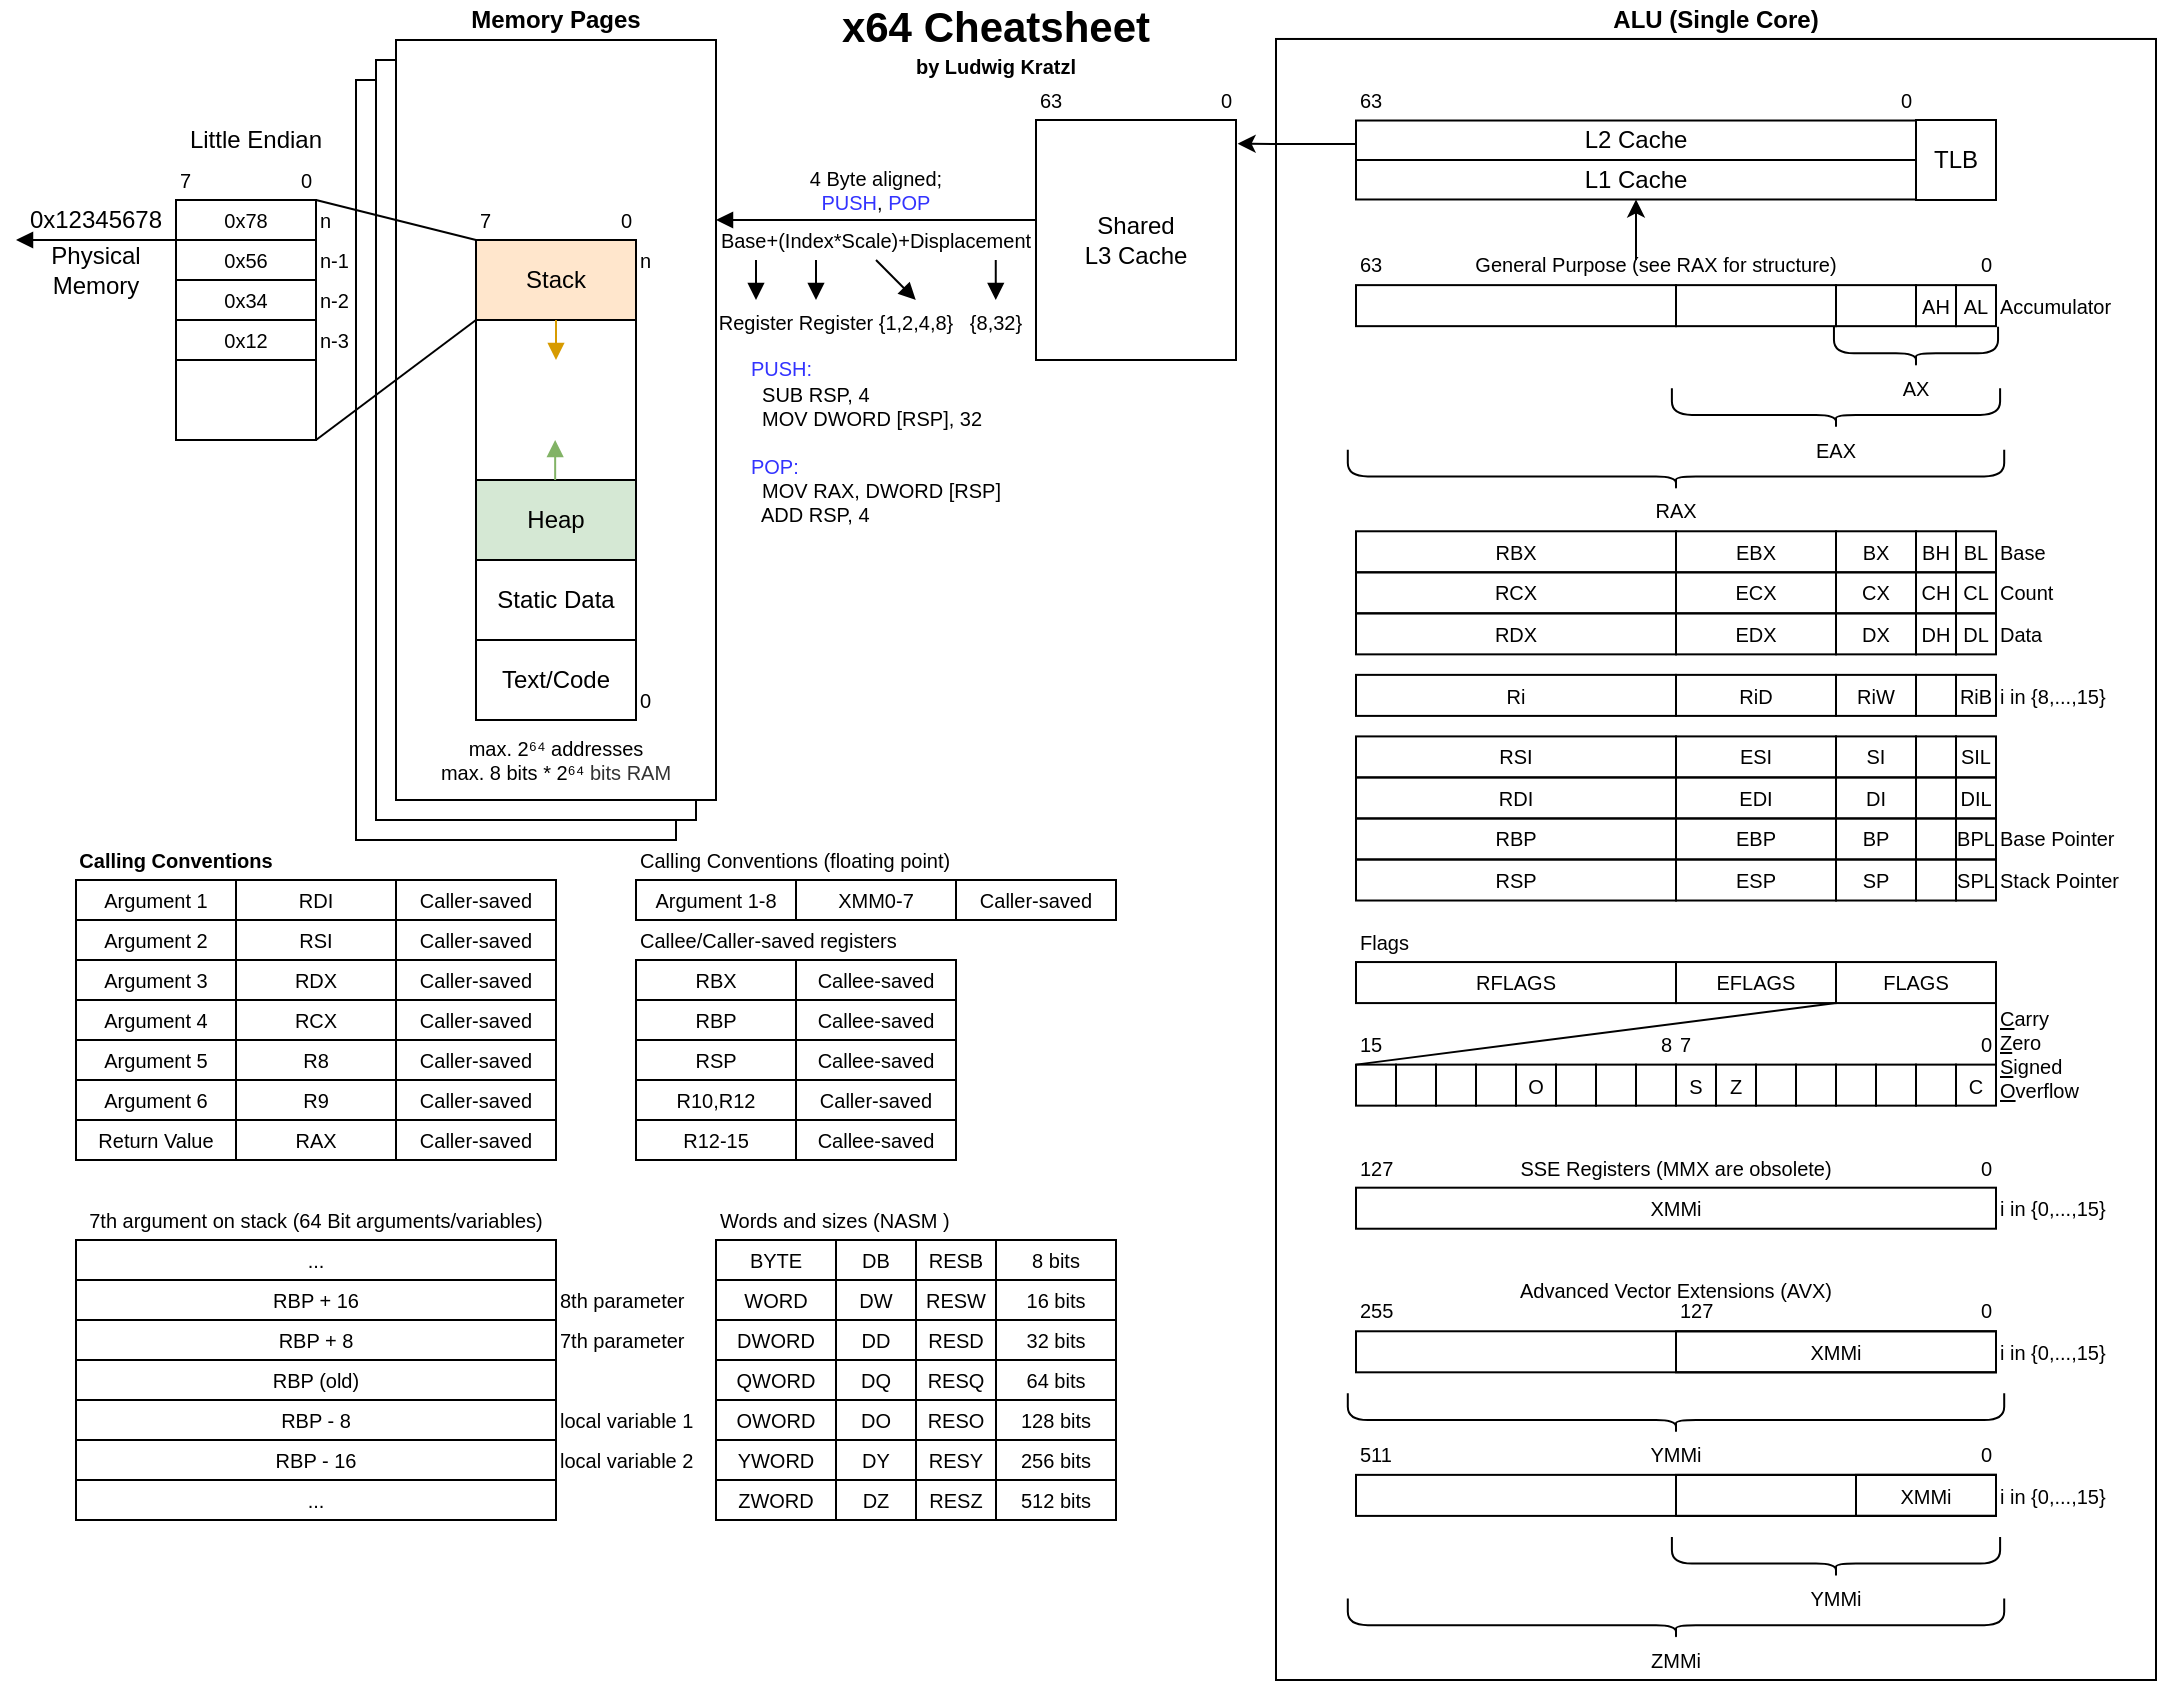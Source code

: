 <mxfile version="15.4.0" type="device"><diagram id="L7l8obHha0XomcwsgLsj" name="Page-1"><mxGraphModel dx="2062" dy="1175" grid="1" gridSize="10" guides="1" tooltips="1" connect="1" arrows="1" fold="1" page="1" pageScale="1" pageWidth="1100" pageHeight="850" math="0" shadow="0"><root><mxCell id="0"/><mxCell id="1" parent="0"/><mxCell id="opUrif05SyeI56lsHNG3-413" value="" style="rounded=0;whiteSpace=wrap;html=1;" vertex="1" parent="1"><mxGeometry x="180" y="40" width="160" height="380" as="geometry"/></mxCell><mxCell id="opUrif05SyeI56lsHNG3-412" value="" style="rounded=0;whiteSpace=wrap;html=1;" vertex="1" parent="1"><mxGeometry x="190" y="30" width="160" height="380" as="geometry"/></mxCell><mxCell id="zMJIa8qt8QKHRDl67HnO-3" value="" style="rounded=0;whiteSpace=wrap;html=1;" parent="1" vertex="1"><mxGeometry x="200" y="20" width="160" height="380" as="geometry"/></mxCell><mxCell id="zMJIa8qt8QKHRDl67HnO-2" value="&lt;b&gt;Memory Pages&lt;/b&gt;" style="text;html=1;strokeColor=none;fillColor=none;align=center;verticalAlign=middle;whiteSpace=wrap;rounded=0;" parent="1" vertex="1"><mxGeometry x="200" width="160" height="20" as="geometry"/></mxCell><mxCell id="zMJIa8qt8QKHRDl67HnO-4" value="Stack" style="rounded=0;whiteSpace=wrap;html=1;fillColor=#ffe6cc;" parent="1" vertex="1"><mxGeometry x="240" y="120" width="80" height="40" as="geometry"/></mxCell><mxCell id="zMJIa8qt8QKHRDl67HnO-6" value="" style="rounded=0;whiteSpace=wrap;html=1;fillColor=none;" parent="1" vertex="1"><mxGeometry x="240" y="160" width="80" height="80" as="geometry"/></mxCell><mxCell id="zMJIa8qt8QKHRDl67HnO-7" value="Heap" style="rounded=0;whiteSpace=wrap;html=1;fillColor=#d5e8d4;" parent="1" vertex="1"><mxGeometry x="240" y="240" width="80" height="40" as="geometry"/></mxCell><mxCell id="zMJIa8qt8QKHRDl67HnO-8" value="" style="endArrow=block;html=1;endFill=1;fillColor=#d5e8d4;strokeColor=#82b366;" parent="1" edge="1"><mxGeometry width="50" height="50" relative="1" as="geometry"><mxPoint x="279.58" y="240" as="sourcePoint"/><mxPoint x="279.58" y="220" as="targetPoint"/></mxGeometry></mxCell><mxCell id="zMJIa8qt8QKHRDl67HnO-10" value="" style="endArrow=block;html=1;endFill=1;fillColor=#ffe6cc;strokeColor=#d79b00;" parent="1" edge="1"><mxGeometry width="50" height="50" relative="1" as="geometry"><mxPoint x="280.0" y="160" as="sourcePoint"/><mxPoint x="280.0" y="180" as="targetPoint"/></mxGeometry></mxCell><mxCell id="zMJIa8qt8QKHRDl67HnO-11" value="0" style="text;html=1;strokeColor=none;fillColor=none;align=left;verticalAlign=middle;whiteSpace=wrap;rounded=0;fontSize=10;" parent="1" vertex="1"><mxGeometry x="320" y="340" width="40" height="20" as="geometry"/></mxCell><mxCell id="zMJIa8qt8QKHRDl67HnO-12" value="n" style="text;html=1;strokeColor=none;fillColor=none;align=left;verticalAlign=middle;whiteSpace=wrap;rounded=0;fontSize=10;horizontal=1;" parent="1" vertex="1"><mxGeometry x="320" y="120" width="40" height="20" as="geometry"/></mxCell><mxCell id="zMJIa8qt8QKHRDl67HnO-14" value="0" style="text;html=1;strokeColor=none;fillColor=none;align=right;verticalAlign=middle;whiteSpace=wrap;rounded=0;fontSize=10;" parent="1" vertex="1"><mxGeometry x="280" y="100" width="40" height="20" as="geometry"/></mxCell><mxCell id="zMJIa8qt8QKHRDl67HnO-15" value="7" style="text;html=1;strokeColor=none;fillColor=none;align=left;verticalAlign=middle;whiteSpace=wrap;rounded=0;fontSize=10;" parent="1" vertex="1"><mxGeometry x="240" y="100" width="40" height="20" as="geometry"/></mxCell><mxCell id="zMJIa8qt8QKHRDl67HnO-16" value="Static Data" style="rounded=0;whiteSpace=wrap;html=1;" parent="1" vertex="1"><mxGeometry x="240" y="280" width="80" height="40" as="geometry"/></mxCell><mxCell id="zMJIa8qt8QKHRDl67HnO-17" value="Text/Code" style="rounded=0;whiteSpace=wrap;html=1;" parent="1" vertex="1"><mxGeometry x="240" y="320" width="80" height="40" as="geometry"/></mxCell><mxCell id="zMJIa8qt8QKHRDl67HnO-18" value="&lt;font style=&quot;font-size: 10px&quot;&gt;max. 2⁶⁴ addresses&lt;br&gt;max. 8 bits * 2⁶⁴&amp;nbsp;&lt;font color=&quot;#333333&quot; style=&quot;font-size: 10px&quot;&gt;&lt;span style=&quot;background-color: rgb(255 , 255 , 255)&quot;&gt;bits RAM&lt;/span&gt;&lt;/font&gt;&lt;/font&gt;" style="text;html=1;strokeColor=none;fillColor=none;align=center;verticalAlign=middle;whiteSpace=wrap;rounded=0;fontSize=10;" parent="1" vertex="1"><mxGeometry x="200" y="360" width="160" height="40" as="geometry"/></mxCell><mxCell id="zMJIa8qt8QKHRDl67HnO-19" value="" style="rounded=0;whiteSpace=wrap;html=1;fillColor=none;fontSize=10;align=left;" parent="1" vertex="1"><mxGeometry x="90" y="100" width="70" height="120" as="geometry"/></mxCell><mxCell id="zMJIa8qt8QKHRDl67HnO-22" value="0x78" style="rounded=0;whiteSpace=wrap;html=1;fillColor=none;fontSize=10;align=center;" parent="1" vertex="1"><mxGeometry x="90" y="100" width="70" height="20" as="geometry"/></mxCell><mxCell id="zMJIa8qt8QKHRDl67HnO-29" style="edgeStyle=orthogonalEdgeStyle;rounded=0;orthogonalLoop=1;jettySize=auto;html=1;exitX=0;exitY=0;exitDx=0;exitDy=0;endArrow=block;endFill=1;fontSize=10;" parent="1" source="zMJIa8qt8QKHRDl67HnO-23" edge="1"><mxGeometry relative="1" as="geometry"><mxPoint x="10" y="120" as="targetPoint"/><Array as="points"><mxPoint x="70" y="120"/><mxPoint x="70" y="120"/></Array></mxGeometry></mxCell><mxCell id="zMJIa8qt8QKHRDl67HnO-23" value="0x56" style="rounded=0;whiteSpace=wrap;html=1;fillColor=none;fontSize=10;align=center;" parent="1" vertex="1"><mxGeometry x="90" y="120" width="70" height="20" as="geometry"/></mxCell><mxCell id="zMJIa8qt8QKHRDl67HnO-24" value="0x34" style="rounded=0;whiteSpace=wrap;html=1;fillColor=none;fontSize=10;align=center;" parent="1" vertex="1"><mxGeometry x="90" y="140" width="70" height="20" as="geometry"/></mxCell><mxCell id="zMJIa8qt8QKHRDl67HnO-25" value="0x12" style="rounded=0;whiteSpace=wrap;html=1;fillColor=none;fontSize=10;align=center;" parent="1" vertex="1"><mxGeometry x="90" y="160" width="70" height="20" as="geometry"/></mxCell><mxCell id="zMJIa8qt8QKHRDl67HnO-26" value="7" style="text;html=1;strokeColor=none;fillColor=none;align=left;verticalAlign=middle;whiteSpace=wrap;rounded=0;fontSize=10;" parent="1" vertex="1"><mxGeometry x="90" y="80" width="40" height="20" as="geometry"/></mxCell><mxCell id="zMJIa8qt8QKHRDl67HnO-27" value="0" style="text;html=1;strokeColor=none;fillColor=none;align=right;verticalAlign=middle;whiteSpace=wrap;rounded=0;fontSize=10;" parent="1" vertex="1"><mxGeometry x="120" y="80" width="40" height="20" as="geometry"/></mxCell><mxCell id="zMJIa8qt8QKHRDl67HnO-28" value="Little Endian" style="text;html=1;strokeColor=none;fillColor=none;align=center;verticalAlign=middle;whiteSpace=wrap;rounded=0;" parent="1" vertex="1"><mxGeometry x="90" y="60" width="80" height="20" as="geometry"/></mxCell><mxCell id="zMJIa8qt8QKHRDl67HnO-30" value="0x12345678" style="text;html=1;strokeColor=none;fillColor=none;align=center;verticalAlign=middle;whiteSpace=wrap;rounded=0;" parent="1" vertex="1"><mxGeometry x="10" y="100" width="80" height="20" as="geometry"/></mxCell><mxCell id="zMJIa8qt8QKHRDl67HnO-32" value="" style="endArrow=none;html=1;fontSize=10;exitX=1;exitY=1;exitDx=0;exitDy=0;entryX=0;entryY=0;entryDx=0;entryDy=0;" parent="1" source="zMJIa8qt8QKHRDl67HnO-19" target="zMJIa8qt8QKHRDl67HnO-6" edge="1"><mxGeometry width="50" height="50" relative="1" as="geometry"><mxPoint x="200" y="230" as="sourcePoint"/><mxPoint x="250" y="180" as="targetPoint"/></mxGeometry></mxCell><mxCell id="zMJIa8qt8QKHRDl67HnO-33" value="" style="endArrow=none;html=1;fontSize=10;entryX=0;entryY=0;entryDx=0;entryDy=0;exitX=0;exitY=0;exitDx=0;exitDy=0;" parent="1" source="zMJIa8qt8QKHRDl67HnO-34" target="zMJIa8qt8QKHRDl67HnO-4" edge="1"><mxGeometry width="50" height="50" relative="1" as="geometry"><mxPoint x="200" y="230" as="sourcePoint"/><mxPoint x="250" y="180" as="targetPoint"/></mxGeometry></mxCell><mxCell id="zMJIa8qt8QKHRDl67HnO-34" value="n" style="text;html=1;strokeColor=none;fillColor=none;align=left;verticalAlign=middle;whiteSpace=wrap;rounded=0;fontSize=10;horizontal=1;" parent="1" vertex="1"><mxGeometry x="160" y="100" width="40" height="20" as="geometry"/></mxCell><mxCell id="zMJIa8qt8QKHRDl67HnO-35" value="n-1" style="text;html=1;strokeColor=none;fillColor=none;align=left;verticalAlign=middle;whiteSpace=wrap;rounded=0;fontSize=10;horizontal=1;" parent="1" vertex="1"><mxGeometry x="160" y="120" width="40" height="20" as="geometry"/></mxCell><mxCell id="zMJIa8qt8QKHRDl67HnO-36" value="n-2" style="text;html=1;strokeColor=none;fillColor=none;align=left;verticalAlign=middle;whiteSpace=wrap;rounded=0;fontSize=10;horizontal=1;" parent="1" vertex="1"><mxGeometry x="160" y="140" width="40" height="20" as="geometry"/></mxCell><mxCell id="zMJIa8qt8QKHRDl67HnO-37" value="n-3" style="text;html=1;strokeColor=none;fillColor=none;align=left;verticalAlign=middle;whiteSpace=wrap;rounded=0;fontSize=10;horizontal=1;" parent="1" vertex="1"><mxGeometry x="160" y="160" width="40" height="20" as="geometry"/></mxCell><mxCell id="zMJIa8qt8QKHRDl67HnO-224" value="&lt;b&gt;Calling Conventions&lt;/b&gt;" style="text;html=1;strokeColor=none;fillColor=none;align=center;verticalAlign=middle;whiteSpace=wrap;rounded=0;fontSize=10;" parent="1" vertex="1"><mxGeometry x="40" y="420" width="100" height="20" as="geometry"/></mxCell><mxCell id="zMJIa8qt8QKHRDl67HnO-238" value="Argument 1" style="rounded=0;whiteSpace=wrap;html=1;fillColor=none;fontSize=10;align=center;" parent="1" vertex="1"><mxGeometry x="40" y="440" width="80" height="20" as="geometry"/></mxCell><mxCell id="zMJIa8qt8QKHRDl67HnO-252" value="RDI" style="rounded=0;whiteSpace=wrap;html=1;fillColor=none;fontSize=10;align=center;" parent="1" vertex="1"><mxGeometry x="120" y="440" width="80" height="20" as="geometry"/></mxCell><mxCell id="zMJIa8qt8QKHRDl67HnO-253" value="Argument 2" style="rounded=0;whiteSpace=wrap;html=1;fillColor=none;fontSize=10;align=center;" parent="1" vertex="1"><mxGeometry x="40" y="460" width="80" height="20" as="geometry"/></mxCell><mxCell id="zMJIa8qt8QKHRDl67HnO-254" value="RSI" style="rounded=0;whiteSpace=wrap;html=1;fillColor=none;fontSize=10;align=center;" parent="1" vertex="1"><mxGeometry x="120" y="460" width="80" height="20" as="geometry"/></mxCell><mxCell id="zMJIa8qt8QKHRDl67HnO-255" value="Argument 3" style="rounded=0;whiteSpace=wrap;html=1;fillColor=none;fontSize=10;align=center;" parent="1" vertex="1"><mxGeometry x="40" y="480" width="80" height="20" as="geometry"/></mxCell><mxCell id="zMJIa8qt8QKHRDl67HnO-256" value="RDX" style="rounded=0;whiteSpace=wrap;html=1;fillColor=none;fontSize=10;align=center;" parent="1" vertex="1"><mxGeometry x="120" y="480" width="80" height="20" as="geometry"/></mxCell><mxCell id="zMJIa8qt8QKHRDl67HnO-257" value="Argument 4" style="rounded=0;whiteSpace=wrap;html=1;fillColor=none;fontSize=10;align=center;" parent="1" vertex="1"><mxGeometry x="40" y="500" width="80" height="20" as="geometry"/></mxCell><mxCell id="zMJIa8qt8QKHRDl67HnO-258" value="RCX" style="rounded=0;whiteSpace=wrap;html=1;fillColor=none;fontSize=10;align=center;" parent="1" vertex="1"><mxGeometry x="120" y="500" width="80" height="20" as="geometry"/></mxCell><mxCell id="zMJIa8qt8QKHRDl67HnO-259" value="Argument 5" style="rounded=0;whiteSpace=wrap;html=1;fillColor=none;fontSize=10;align=center;" parent="1" vertex="1"><mxGeometry x="40" y="520" width="80" height="20" as="geometry"/></mxCell><mxCell id="zMJIa8qt8QKHRDl67HnO-260" value="R8" style="rounded=0;whiteSpace=wrap;html=1;fillColor=none;fontSize=10;align=center;" parent="1" vertex="1"><mxGeometry x="120" y="520" width="80" height="20" as="geometry"/></mxCell><mxCell id="zMJIa8qt8QKHRDl67HnO-261" value="Argument 6" style="rounded=0;whiteSpace=wrap;html=1;fillColor=none;fontSize=10;align=center;" parent="1" vertex="1"><mxGeometry x="40" y="540" width="80" height="20" as="geometry"/></mxCell><mxCell id="zMJIa8qt8QKHRDl67HnO-262" value="R9" style="rounded=0;whiteSpace=wrap;html=1;fillColor=none;fontSize=10;align=center;" parent="1" vertex="1"><mxGeometry x="120" y="540" width="80" height="20" as="geometry"/></mxCell><mxCell id="zMJIa8qt8QKHRDl67HnO-263" value="Caller-saved" style="rounded=0;whiteSpace=wrap;html=1;fillColor=none;fontSize=10;align=center;" parent="1" vertex="1"><mxGeometry x="200" y="440" width="80" height="20" as="geometry"/></mxCell><mxCell id="zMJIa8qt8QKHRDl67HnO-269" value="Caller-saved" style="rounded=0;whiteSpace=wrap;html=1;fillColor=none;fontSize=10;align=center;" parent="1" vertex="1"><mxGeometry x="200" y="460" width="80" height="20" as="geometry"/></mxCell><mxCell id="zMJIa8qt8QKHRDl67HnO-270" value="Caller-saved" style="rounded=0;whiteSpace=wrap;html=1;fillColor=none;fontSize=10;align=center;" parent="1" vertex="1"><mxGeometry x="200" y="480" width="80" height="20" as="geometry"/></mxCell><mxCell id="zMJIa8qt8QKHRDl67HnO-271" value="Caller-saved" style="rounded=0;whiteSpace=wrap;html=1;fillColor=none;fontSize=10;align=center;" parent="1" vertex="1"><mxGeometry x="200" y="500" width="80" height="20" as="geometry"/></mxCell><mxCell id="zMJIa8qt8QKHRDl67HnO-272" value="Caller-saved" style="rounded=0;whiteSpace=wrap;html=1;fillColor=none;fontSize=10;align=center;" parent="1" vertex="1"><mxGeometry x="200" y="520" width="80" height="20" as="geometry"/></mxCell><mxCell id="zMJIa8qt8QKHRDl67HnO-273" value="Caller-saved" style="rounded=0;whiteSpace=wrap;html=1;fillColor=none;fontSize=10;align=center;" parent="1" vertex="1"><mxGeometry x="200" y="540" width="80" height="20" as="geometry"/></mxCell><mxCell id="zMJIa8qt8QKHRDl67HnO-277" value="7th argument on stack (64 Bit arguments/variables)" style="text;html=1;strokeColor=none;fillColor=none;align=center;verticalAlign=middle;whiteSpace=wrap;rounded=0;fontSize=10;" parent="1" vertex="1"><mxGeometry x="40" y="600" width="240" height="20" as="geometry"/></mxCell><mxCell id="zMJIa8qt8QKHRDl67HnO-278" value="RBP (old)" style="rounded=0;whiteSpace=wrap;html=1;fillColor=none;fontSize=10;align=center;" parent="1" vertex="1"><mxGeometry x="40" y="680" width="240" height="20" as="geometry"/></mxCell><mxCell id="zMJIa8qt8QKHRDl67HnO-279" value="RBP + 8" style="rounded=0;whiteSpace=wrap;html=1;fillColor=none;fontSize=10;align=center;" parent="1" vertex="1"><mxGeometry x="40" y="660" width="240" height="20" as="geometry"/></mxCell><mxCell id="zMJIa8qt8QKHRDl67HnO-280" value="RBP + 16" style="rounded=0;whiteSpace=wrap;html=1;fillColor=none;fontSize=10;align=center;" parent="1" vertex="1"><mxGeometry x="40" y="640" width="240" height="20" as="geometry"/></mxCell><mxCell id="zMJIa8qt8QKHRDl67HnO-281" value="..." style="rounded=0;whiteSpace=wrap;html=1;fillColor=none;fontSize=10;align=center;" parent="1" vertex="1"><mxGeometry x="40" y="620" width="240" height="20" as="geometry"/></mxCell><mxCell id="zMJIa8qt8QKHRDl67HnO-282" value="7th parameter" style="text;html=1;strokeColor=none;fillColor=none;align=left;verticalAlign=middle;whiteSpace=wrap;rounded=0;fontSize=10;" parent="1" vertex="1"><mxGeometry x="280" y="660" width="90" height="20" as="geometry"/></mxCell><mxCell id="zMJIa8qt8QKHRDl67HnO-283" value="8th parameter" style="text;html=1;strokeColor=none;fillColor=none;align=left;verticalAlign=middle;whiteSpace=wrap;rounded=0;fontSize=10;" parent="1" vertex="1"><mxGeometry x="280" y="640" width="90" height="20" as="geometry"/></mxCell><mxCell id="zMJIa8qt8QKHRDl67HnO-285" value="RBP - 8" style="rounded=0;whiteSpace=wrap;html=1;fillColor=none;fontSize=10;align=center;" parent="1" vertex="1"><mxGeometry x="40" y="700" width="240" height="20" as="geometry"/></mxCell><mxCell id="zMJIa8qt8QKHRDl67HnO-286" value="local variable 1" style="text;html=1;strokeColor=none;fillColor=none;align=left;verticalAlign=middle;whiteSpace=wrap;rounded=0;fontSize=10;" parent="1" vertex="1"><mxGeometry x="280" y="700" width="90" height="20" as="geometry"/></mxCell><mxCell id="zMJIa8qt8QKHRDl67HnO-287" value="RBP - 16" style="rounded=0;whiteSpace=wrap;html=1;fillColor=none;fontSize=10;align=center;" parent="1" vertex="1"><mxGeometry x="40" y="720" width="240" height="20" as="geometry"/></mxCell><mxCell id="zMJIa8qt8QKHRDl67HnO-288" value="local variable 2" style="text;html=1;strokeColor=none;fillColor=none;align=left;verticalAlign=middle;whiteSpace=wrap;rounded=0;fontSize=10;" parent="1" vertex="1"><mxGeometry x="280" y="720" width="90" height="20" as="geometry"/></mxCell><mxCell id="zMJIa8qt8QKHRDl67HnO-289" value="..." style="rounded=0;whiteSpace=wrap;html=1;fillColor=none;fontSize=10;align=center;" parent="1" vertex="1"><mxGeometry x="40" y="740" width="240" height="20" as="geometry"/></mxCell><mxCell id="zMJIa8qt8QKHRDl67HnO-290" value="Calling Conventions (floating point)" style="text;html=1;strokeColor=none;fillColor=none;align=left;verticalAlign=middle;whiteSpace=wrap;rounded=0;fontSize=10;" parent="1" vertex="1"><mxGeometry x="320" y="420" width="170" height="20" as="geometry"/></mxCell><mxCell id="zMJIa8qt8QKHRDl67HnO-291" value="Argument 1-8" style="rounded=0;whiteSpace=wrap;html=1;fillColor=none;fontSize=10;align=center;" parent="1" vertex="1"><mxGeometry x="320" y="440" width="80" height="20" as="geometry"/></mxCell><mxCell id="zMJIa8qt8QKHRDl67HnO-292" value="XMM0-7" style="rounded=0;whiteSpace=wrap;html=1;fillColor=none;fontSize=10;align=center;" parent="1" vertex="1"><mxGeometry x="400" y="440" width="80" height="20" as="geometry"/></mxCell><mxCell id="zMJIa8qt8QKHRDl67HnO-293" value="Caller-saved" style="rounded=0;whiteSpace=wrap;html=1;fillColor=none;fontSize=10;align=center;" parent="1" vertex="1"><mxGeometry x="480" y="440" width="80" height="20" as="geometry"/></mxCell><mxCell id="zMJIa8qt8QKHRDl67HnO-295" value="RBP" style="rounded=0;whiteSpace=wrap;html=1;fillColor=none;fontSize=10;align=center;" parent="1" vertex="1"><mxGeometry x="320" y="500" width="80" height="20" as="geometry"/></mxCell><mxCell id="zMJIa8qt8QKHRDl67HnO-297" value="RSP" style="rounded=0;whiteSpace=wrap;html=1;fillColor=none;fontSize=10;align=center;" parent="1" vertex="1"><mxGeometry x="320" y="520" width="80" height="20" as="geometry"/></mxCell><mxCell id="zMJIa8qt8QKHRDl67HnO-299" value="R12-15" style="rounded=0;whiteSpace=wrap;html=1;fillColor=none;fontSize=10;align=center;" parent="1" vertex="1"><mxGeometry x="320" y="560" width="80" height="20" as="geometry"/></mxCell><mxCell id="zMJIa8qt8QKHRDl67HnO-300" value="Callee-saved" style="rounded=0;whiteSpace=wrap;html=1;fillColor=none;fontSize=10;align=center;" parent="1" vertex="1"><mxGeometry x="400" y="500" width="80" height="20" as="geometry"/></mxCell><mxCell id="zMJIa8qt8QKHRDl67HnO-301" value="Callee-saved" style="rounded=0;whiteSpace=wrap;html=1;fillColor=none;fontSize=10;align=center;" parent="1" vertex="1"><mxGeometry x="400" y="520" width="80" height="20" as="geometry"/></mxCell><mxCell id="zMJIa8qt8QKHRDl67HnO-302" value="Callee-saved" style="rounded=0;whiteSpace=wrap;html=1;fillColor=none;fontSize=10;align=center;" parent="1" vertex="1"><mxGeometry x="400" y="560" width="80" height="20" as="geometry"/></mxCell><mxCell id="zMJIa8qt8QKHRDl67HnO-303" value="Callee/Caller-saved registers" style="text;html=1;strokeColor=none;fillColor=none;align=left;verticalAlign=middle;whiteSpace=wrap;rounded=0;fontSize=10;" parent="1" vertex="1"><mxGeometry x="320" y="460" width="170" height="20" as="geometry"/></mxCell><mxCell id="zMJIa8qt8QKHRDl67HnO-304" value="R10,R12" style="rounded=0;whiteSpace=wrap;html=1;fillColor=none;fontSize=10;align=center;" parent="1" vertex="1"><mxGeometry x="320" y="540" width="80" height="20" as="geometry"/></mxCell><mxCell id="zMJIa8qt8QKHRDl67HnO-305" value="Caller-saved" style="rounded=0;whiteSpace=wrap;html=1;fillColor=none;fontSize=10;align=center;" parent="1" vertex="1"><mxGeometry x="400" y="540" width="80" height="20" as="geometry"/></mxCell><mxCell id="zMJIa8qt8QKHRDl67HnO-306" value="Return Value" style="rounded=0;whiteSpace=wrap;html=1;fillColor=none;fontSize=10;align=center;" parent="1" vertex="1"><mxGeometry x="40" y="560" width="80" height="20" as="geometry"/></mxCell><mxCell id="zMJIa8qt8QKHRDl67HnO-307" value="RAX" style="rounded=0;whiteSpace=wrap;html=1;fillColor=none;fontSize=10;align=center;" parent="1" vertex="1"><mxGeometry x="120" y="560" width="80" height="20" as="geometry"/></mxCell><mxCell id="zMJIa8qt8QKHRDl67HnO-308" value="Caller-saved" style="rounded=0;whiteSpace=wrap;html=1;fillColor=none;fontSize=10;align=center;" parent="1" vertex="1"><mxGeometry x="200" y="560" width="80" height="20" as="geometry"/></mxCell><mxCell id="zMJIa8qt8QKHRDl67HnO-309" value="&lt;b&gt;&lt;font&gt;&lt;span style=&quot;font-size: 21px&quot;&gt;x64 Cheatsheet&lt;/span&gt;&lt;br&gt;&lt;font style=&quot;font-size: 10px&quot;&gt;by Ludwig Kratzl&lt;/font&gt;&lt;br&gt;&lt;/font&gt;&lt;/b&gt;" style="text;html=1;strokeColor=none;fillColor=none;align=center;verticalAlign=middle;whiteSpace=wrap;rounded=0;" parent="1" vertex="1"><mxGeometry x="360" width="280" height="40" as="geometry"/></mxCell><mxCell id="_e6SmGhzrxUoUozal4wn-1" value="WORD" style="rounded=0;whiteSpace=wrap;html=1;fillColor=none;fontSize=10;align=center;" parent="1" vertex="1"><mxGeometry x="360" y="640" width="60" height="20" as="geometry"/></mxCell><mxCell id="_e6SmGhzrxUoUozal4wn-4" value="BYTE" style="rounded=0;whiteSpace=wrap;html=1;fillColor=none;fontSize=10;align=center;" parent="1" vertex="1"><mxGeometry x="360" y="620" width="60" height="20" as="geometry"/></mxCell><mxCell id="_e6SmGhzrxUoUozal4wn-5" value="16 bits" style="rounded=0;whiteSpace=wrap;html=1;fillColor=none;fontSize=10;align=center;" parent="1" vertex="1"><mxGeometry x="500" y="640" width="60" height="20" as="geometry"/></mxCell><mxCell id="_e6SmGhzrxUoUozal4wn-6" value="8 bits" style="rounded=0;whiteSpace=wrap;html=1;fillColor=none;fontSize=10;align=center;" parent="1" vertex="1"><mxGeometry x="500" y="620" width="60" height="20" as="geometry"/></mxCell><mxCell id="_e6SmGhzrxUoUozal4wn-7" value="DWORD" style="rounded=0;whiteSpace=wrap;html=1;fillColor=none;fontSize=10;align=center;" parent="1" vertex="1"><mxGeometry x="360" y="660" width="60" height="20" as="geometry"/></mxCell><mxCell id="_e6SmGhzrxUoUozal4wn-8" value="32 bits" style="rounded=0;whiteSpace=wrap;html=1;fillColor=none;fontSize=10;align=center;" parent="1" vertex="1"><mxGeometry x="500" y="660" width="60" height="20" as="geometry"/></mxCell><mxCell id="_e6SmGhzrxUoUozal4wn-9" value="QWORD" style="rounded=0;whiteSpace=wrap;html=1;fillColor=none;fontSize=10;align=center;" parent="1" vertex="1"><mxGeometry x="360" y="680" width="60" height="20" as="geometry"/></mxCell><mxCell id="_e6SmGhzrxUoUozal4wn-10" value="64 bits" style="rounded=0;whiteSpace=wrap;html=1;fillColor=none;fontSize=10;align=center;" parent="1" vertex="1"><mxGeometry x="500" y="680" width="60" height="20" as="geometry"/></mxCell><mxCell id="_e6SmGhzrxUoUozal4wn-11" value="Words and sizes (NASM )" style="text;html=1;strokeColor=none;fillColor=none;align=left;verticalAlign=middle;whiteSpace=wrap;rounded=0;fontSize=10;" parent="1" vertex="1"><mxGeometry x="360" y="600" width="160" height="20" as="geometry"/></mxCell><mxCell id="czQD07ctyIuJQbS-RSzo-3" value="RBX" style="rounded=0;whiteSpace=wrap;html=1;fillColor=none;fontSize=10;align=center;" parent="1" vertex="1"><mxGeometry x="320" y="480" width="80" height="20" as="geometry"/></mxCell><mxCell id="czQD07ctyIuJQbS-RSzo-4" value="Callee-saved" style="rounded=0;whiteSpace=wrap;html=1;fillColor=none;fontSize=10;align=center;" parent="1" vertex="1"><mxGeometry x="400" y="480" width="80" height="20" as="geometry"/></mxCell><mxCell id="DaM_y_bcigZesB2mI3qL-1" value="&lt;div style=&quot;text-align: left&quot;&gt;&lt;span style=&quot;font-size: 10px&quot;&gt;&lt;font color=&quot;#3333ff&quot;&gt;PUSH:&lt;/font&gt;&lt;/span&gt;&lt;/div&gt;&lt;font style=&quot;font-size: 10px&quot;&gt;&lt;div style=&quot;text-align: left&quot;&gt;&lt;span&gt;&amp;nbsp; SUB RSP, 4&lt;/span&gt;&lt;/div&gt;&lt;div style=&quot;text-align: left&quot;&gt;&lt;span&gt;&amp;nbsp; MOV DWORD [RSP], 32&lt;/span&gt;&lt;/div&gt;&lt;div style=&quot;text-align: left&quot;&gt;&lt;span&gt;&lt;br&gt;&lt;/span&gt;&lt;/div&gt;&lt;div style=&quot;text-align: left&quot;&gt;&lt;span&gt;&lt;font color=&quot;#3333ff&quot;&gt;POP:&lt;/font&gt;&lt;/span&gt;&lt;/div&gt;&lt;div style=&quot;text-align: left&quot;&gt;&lt;span&gt;&amp;nbsp; MOV RAX, DWORD [RSP]&lt;/span&gt;&lt;/div&gt;&lt;div style=&quot;text-align: left&quot;&gt;&lt;span&gt;&amp;nbsp; ADD RSP, 4&lt;/span&gt;&lt;/div&gt;&lt;/font&gt;" style="text;html=1;strokeColor=none;fillColor=none;align=center;verticalAlign=middle;whiteSpace=wrap;rounded=0;" parent="1" vertex="1"><mxGeometry x="360" y="170" width="160" height="100" as="geometry"/></mxCell><mxCell id="DaM_y_bcigZesB2mI3qL-2" value="OWORD" style="rounded=0;whiteSpace=wrap;html=1;fillColor=none;fontSize=10;align=center;" parent="1" vertex="1"><mxGeometry x="360" y="700" width="60" height="20" as="geometry"/></mxCell><mxCell id="DaM_y_bcigZesB2mI3qL-3" value="128 bits" style="rounded=0;whiteSpace=wrap;html=1;fillColor=none;fontSize=10;align=center;" parent="1" vertex="1"><mxGeometry x="500" y="700" width="60" height="20" as="geometry"/></mxCell><mxCell id="DaM_y_bcigZesB2mI3qL-4" value="DO" style="rounded=0;whiteSpace=wrap;html=1;fillColor=none;fontSize=10;align=center;" parent="1" vertex="1"><mxGeometry x="420" y="700" width="40" height="20" as="geometry"/></mxCell><mxCell id="DaM_y_bcigZesB2mI3qL-5" value="DQ" style="rounded=0;whiteSpace=wrap;html=1;fillColor=none;fontSize=10;align=center;" parent="1" vertex="1"><mxGeometry x="420" y="680" width="40" height="20" as="geometry"/></mxCell><mxCell id="DaM_y_bcigZesB2mI3qL-6" value="DD" style="rounded=0;whiteSpace=wrap;html=1;fillColor=none;fontSize=10;align=center;" parent="1" vertex="1"><mxGeometry x="420" y="660" width="40" height="20" as="geometry"/></mxCell><mxCell id="DaM_y_bcigZesB2mI3qL-7" value="DW" style="rounded=0;whiteSpace=wrap;html=1;fillColor=none;fontSize=10;align=center;" parent="1" vertex="1"><mxGeometry x="420" y="640" width="40" height="20" as="geometry"/></mxCell><mxCell id="DaM_y_bcigZesB2mI3qL-8" value="DB" style="rounded=0;whiteSpace=wrap;html=1;fillColor=none;fontSize=10;align=center;" parent="1" vertex="1"><mxGeometry x="420" y="620" width="40" height="20" as="geometry"/></mxCell><mxCell id="DaM_y_bcigZesB2mI3qL-11" value="RESB" style="rounded=0;whiteSpace=wrap;html=1;fillColor=none;fontSize=10;align=center;" parent="1" vertex="1"><mxGeometry x="460" y="620" width="40" height="20" as="geometry"/></mxCell><mxCell id="DaM_y_bcigZesB2mI3qL-12" value="RESW" style="rounded=0;whiteSpace=wrap;html=1;fillColor=none;fontSize=10;align=center;" parent="1" vertex="1"><mxGeometry x="460" y="640" width="40" height="20" as="geometry"/></mxCell><mxCell id="DaM_y_bcigZesB2mI3qL-13" value="RESD" style="rounded=0;whiteSpace=wrap;html=1;fillColor=none;fontSize=10;align=center;" parent="1" vertex="1"><mxGeometry x="460" y="660" width="40" height="20" as="geometry"/></mxCell><mxCell id="DaM_y_bcigZesB2mI3qL-14" value="RESQ" style="rounded=0;whiteSpace=wrap;html=1;fillColor=none;fontSize=10;align=center;" parent="1" vertex="1"><mxGeometry x="460" y="680" width="40" height="20" as="geometry"/></mxCell><mxCell id="DaM_y_bcigZesB2mI3qL-15" value="RESO" style="rounded=0;whiteSpace=wrap;html=1;fillColor=none;fontSize=10;align=center;" parent="1" vertex="1"><mxGeometry x="460" y="700" width="40" height="20" as="geometry"/></mxCell><mxCell id="DaM_y_bcigZesB2mI3qL-16" value="YWORD" style="rounded=0;whiteSpace=wrap;html=1;fillColor=none;fontSize=10;align=center;" parent="1" vertex="1"><mxGeometry x="360" y="720" width="60" height="20" as="geometry"/></mxCell><mxCell id="DaM_y_bcigZesB2mI3qL-17" value="256 bits" style="rounded=0;whiteSpace=wrap;html=1;fillColor=none;fontSize=10;align=center;" parent="1" vertex="1"><mxGeometry x="500" y="720" width="60" height="20" as="geometry"/></mxCell><mxCell id="DaM_y_bcigZesB2mI3qL-18" value="DY" style="rounded=0;whiteSpace=wrap;html=1;fillColor=none;fontSize=10;align=center;" parent="1" vertex="1"><mxGeometry x="420" y="720" width="40" height="20" as="geometry"/></mxCell><mxCell id="DaM_y_bcigZesB2mI3qL-19" value="RESY" style="rounded=0;whiteSpace=wrap;html=1;fillColor=none;fontSize=10;align=center;" parent="1" vertex="1"><mxGeometry x="460" y="720" width="40" height="20" as="geometry"/></mxCell><mxCell id="DaM_y_bcigZesB2mI3qL-20" value="ZWORD" style="rounded=0;whiteSpace=wrap;html=1;fillColor=none;fontSize=10;align=center;" parent="1" vertex="1"><mxGeometry x="360" y="740" width="60" height="20" as="geometry"/></mxCell><mxCell id="DaM_y_bcigZesB2mI3qL-21" value="512 bits" style="rounded=0;whiteSpace=wrap;html=1;fillColor=none;fontSize=10;align=center;" parent="1" vertex="1"><mxGeometry x="500" y="740" width="60" height="20" as="geometry"/></mxCell><mxCell id="DaM_y_bcigZesB2mI3qL-22" value="DZ" style="rounded=0;whiteSpace=wrap;html=1;fillColor=none;fontSize=10;align=center;" parent="1" vertex="1"><mxGeometry x="420" y="740" width="40" height="20" as="geometry"/></mxCell><mxCell id="DaM_y_bcigZesB2mI3qL-23" value="RESZ" style="rounded=0;whiteSpace=wrap;html=1;fillColor=none;fontSize=10;align=center;" parent="1" vertex="1"><mxGeometry x="460" y="740" width="40" height="20" as="geometry"/></mxCell><mxCell id="opUrif05SyeI56lsHNG3-1" value="" style="group" vertex="1" connectable="0" parent="1"><mxGeometry x="640" y="40" width="440" height="800" as="geometry"/></mxCell><mxCell id="zMJIa8qt8QKHRDl67HnO-40" value="" style="rounded=0;whiteSpace=wrap;html=1;" parent="opUrif05SyeI56lsHNG3-1" vertex="1"><mxGeometry y="-20.513" width="440" height="820.513" as="geometry"/></mxCell><mxCell id="zMJIa8qt8QKHRDl67HnO-165" value="" style="group" parent="opUrif05SyeI56lsHNG3-1" vertex="1" connectable="0"><mxGeometry x="40" y="533.333" width="390" height="266.667" as="geometry"/></mxCell><mxCell id="zMJIa8qt8QKHRDl67HnO-130" value="SSE Registers (MMX are obsolete)" style="text;html=1;strokeColor=none;fillColor=none;align=center;verticalAlign=middle;whiteSpace=wrap;rounded=0;fontSize=10;" parent="zMJIa8qt8QKHRDl67HnO-165" vertex="1"><mxGeometry width="320" height="20.513" as="geometry"/></mxCell><mxCell id="zMJIa8qt8QKHRDl67HnO-139" value="XMMi" style="rounded=0;whiteSpace=wrap;html=1;fillColor=none;fontSize=10;align=center;" parent="zMJIa8qt8QKHRDl67HnO-165" vertex="1"><mxGeometry y="20.513" width="320" height="20.513" as="geometry"/></mxCell><mxCell id="zMJIa8qt8QKHRDl67HnO-140" value="i in {0,...,15}" style="text;html=1;strokeColor=none;fillColor=none;align=left;verticalAlign=middle;whiteSpace=wrap;rounded=0;fontSize=10;" parent="zMJIa8qt8QKHRDl67HnO-165" vertex="1"><mxGeometry x="320" y="20.513" width="70" height="20.513" as="geometry"/></mxCell><mxCell id="zMJIa8qt8QKHRDl67HnO-141" value="Advanced Vector Extensions (AVX)" style="text;html=1;strokeColor=none;fillColor=none;align=center;verticalAlign=middle;whiteSpace=wrap;rounded=0;fontSize=10;" parent="zMJIa8qt8QKHRDl67HnO-165" vertex="1"><mxGeometry y="61.538" width="320" height="20.513" as="geometry"/></mxCell><mxCell id="zMJIa8qt8QKHRDl67HnO-142" value="" style="rounded=0;whiteSpace=wrap;html=1;fillColor=none;fontSize=10;align=center;" parent="zMJIa8qt8QKHRDl67HnO-165" vertex="1"><mxGeometry y="92.308" width="320" height="20.513" as="geometry"/></mxCell><mxCell id="zMJIa8qt8QKHRDl67HnO-143" value="0" style="text;html=1;strokeColor=none;fillColor=none;align=right;verticalAlign=middle;whiteSpace=wrap;rounded=0;fontSize=10;" parent="zMJIa8qt8QKHRDl67HnO-165" vertex="1"><mxGeometry x="280" y="71.795" width="40" height="20.513" as="geometry"/></mxCell><mxCell id="zMJIa8qt8QKHRDl67HnO-144" value="255" style="text;html=1;strokeColor=none;fillColor=none;align=left;verticalAlign=middle;whiteSpace=wrap;rounded=0;fontSize=10;" parent="zMJIa8qt8QKHRDl67HnO-165" vertex="1"><mxGeometry y="71.795" width="40" height="20.513" as="geometry"/></mxCell><mxCell id="zMJIa8qt8QKHRDl67HnO-145" value="" style="rounded=0;whiteSpace=wrap;html=1;fillColor=none;fontSize=10;align=center;" parent="zMJIa8qt8QKHRDl67HnO-165" vertex="1"><mxGeometry y="164.103" width="320" height="20.513" as="geometry"/></mxCell><mxCell id="zMJIa8qt8QKHRDl67HnO-146" value="511" style="text;html=1;strokeColor=none;fillColor=none;align=left;verticalAlign=middle;whiteSpace=wrap;rounded=0;fontSize=10;" parent="zMJIa8qt8QKHRDl67HnO-165" vertex="1"><mxGeometry y="143.59" width="40" height="20.513" as="geometry"/></mxCell><mxCell id="zMJIa8qt8QKHRDl67HnO-147" value="0" style="text;html=1;strokeColor=none;fillColor=none;align=right;verticalAlign=middle;whiteSpace=wrap;rounded=0;fontSize=10;" parent="zMJIa8qt8QKHRDl67HnO-165" vertex="1"><mxGeometry x="280" y="143.59" width="40" height="20.513" as="geometry"/></mxCell><mxCell id="zMJIa8qt8QKHRDl67HnO-148" value="i in {0,...,15}" style="text;html=1;strokeColor=none;fillColor=none;align=left;verticalAlign=middle;whiteSpace=wrap;rounded=0;fontSize=10;" parent="zMJIa8qt8QKHRDl67HnO-165" vertex="1"><mxGeometry x="320" y="92.308" width="70" height="20.513" as="geometry"/></mxCell><mxCell id="zMJIa8qt8QKHRDl67HnO-149" value="i in {0,...,15}" style="text;html=1;strokeColor=none;fillColor=none;align=left;verticalAlign=middle;whiteSpace=wrap;rounded=0;fontSize=10;" parent="zMJIa8qt8QKHRDl67HnO-165" vertex="1"><mxGeometry x="320" y="164.103" width="70" height="20.513" as="geometry"/></mxCell><mxCell id="zMJIa8qt8QKHRDl67HnO-151" value="XMMi" style="rounded=0;whiteSpace=wrap;html=1;fillColor=none;fontSize=10;align=center;" parent="zMJIa8qt8QKHRDl67HnO-165" vertex="1"><mxGeometry x="160" y="92.308" width="160" height="20.513" as="geometry"/></mxCell><mxCell id="zMJIa8qt8QKHRDl67HnO-152" value="127" style="text;html=1;strokeColor=none;fillColor=none;align=left;verticalAlign=middle;whiteSpace=wrap;rounded=0;fontSize=10;" parent="zMJIa8qt8QKHRDl67HnO-165" vertex="1"><mxGeometry x="160" y="71.795" width="40" height="20.513" as="geometry"/></mxCell><mxCell id="zMJIa8qt8QKHRDl67HnO-153" value="" style="shape=curlyBracket;whiteSpace=wrap;html=1;rounded=1;fillColor=none;fontSize=10;align=center;size=0.333;rotation=-90;" parent="zMJIa8qt8QKHRDl67HnO-165" vertex="1"><mxGeometry x="150" y="-30.769" width="20" height="328.205" as="geometry"/></mxCell><mxCell id="zMJIa8qt8QKHRDl67HnO-154" value="YMMi" style="text;html=1;strokeColor=none;fillColor=none;align=center;verticalAlign=middle;whiteSpace=wrap;rounded=0;fontSize=10;" parent="zMJIa8qt8QKHRDl67HnO-165" vertex="1"><mxGeometry x="140" y="143.59" width="40" height="20.513" as="geometry"/></mxCell><mxCell id="zMJIa8qt8QKHRDl67HnO-155" value="" style="rounded=0;whiteSpace=wrap;html=1;fillColor=none;fontSize=10;align=center;" parent="zMJIa8qt8QKHRDl67HnO-165" vertex="1"><mxGeometry x="160" y="164.103" width="160" height="20.513" as="geometry"/></mxCell><mxCell id="zMJIa8qt8QKHRDl67HnO-156" value="XMMi" style="rounded=0;whiteSpace=wrap;html=1;fillColor=none;fontSize=10;align=center;" parent="zMJIa8qt8QKHRDl67HnO-165" vertex="1"><mxGeometry x="250" y="164.103" width="70" height="20.513" as="geometry"/></mxCell><mxCell id="zMJIa8qt8QKHRDl67HnO-157" value="" style="shape=curlyBracket;whiteSpace=wrap;html=1;rounded=1;fillColor=none;fontSize=10;align=center;size=0.333;rotation=-90;" parent="zMJIa8qt8QKHRDl67HnO-165" vertex="1"><mxGeometry x="230" y="123.077" width="20" height="164.103" as="geometry"/></mxCell><mxCell id="zMJIa8qt8QKHRDl67HnO-158" value="YMMi" style="text;html=1;strokeColor=none;fillColor=none;align=center;verticalAlign=middle;whiteSpace=wrap;rounded=0;fontSize=10;" parent="zMJIa8qt8QKHRDl67HnO-165" vertex="1"><mxGeometry x="220" y="215.385" width="40" height="20.513" as="geometry"/></mxCell><mxCell id="zMJIa8qt8QKHRDl67HnO-159" value="" style="shape=curlyBracket;whiteSpace=wrap;html=1;rounded=1;fillColor=none;fontSize=10;align=center;size=0.333;rotation=-90;" parent="zMJIa8qt8QKHRDl67HnO-165" vertex="1"><mxGeometry x="150" y="71.795" width="20" height="328.205" as="geometry"/></mxCell><mxCell id="zMJIa8qt8QKHRDl67HnO-160" value="ZMMi" style="text;html=1;strokeColor=none;fillColor=none;align=center;verticalAlign=middle;whiteSpace=wrap;rounded=0;fontSize=10;" parent="zMJIa8qt8QKHRDl67HnO-165" vertex="1"><mxGeometry x="140" y="246.154" width="40" height="20.513" as="geometry"/></mxCell><mxCell id="zMJIa8qt8QKHRDl67HnO-163" value="0" style="text;html=1;strokeColor=none;fillColor=none;align=right;verticalAlign=middle;whiteSpace=wrap;rounded=0;fontSize=10;" parent="zMJIa8qt8QKHRDl67HnO-165" vertex="1"><mxGeometry x="280" width="40" height="20.513" as="geometry"/></mxCell><mxCell id="zMJIa8qt8QKHRDl67HnO-164" value="127" style="text;html=1;strokeColor=none;fillColor=none;align=left;verticalAlign=middle;whiteSpace=wrap;rounded=0;fontSize=10;" parent="zMJIa8qt8QKHRDl67HnO-165" vertex="1"><mxGeometry width="40" height="20.513" as="geometry"/></mxCell><mxCell id="zMJIa8qt8QKHRDl67HnO-166" value="" style="group" parent="opUrif05SyeI56lsHNG3-1" vertex="1" connectable="0"><mxGeometry x="30" y="82.051" width="400" height="328.205" as="geometry"/></mxCell><mxCell id="zMJIa8qt8QKHRDl67HnO-69" value="" style="shape=curlyBracket;whiteSpace=wrap;html=1;rounded=1;fillColor=none;fontSize=10;align=center;size=0.333;rotation=-90;" parent="zMJIa8qt8QKHRDl67HnO-166" vertex="1"><mxGeometry x="160" y="-51.282" width="20" height="328.205" as="geometry"/></mxCell><mxCell id="zMJIa8qt8QKHRDl67HnO-70" value="RAX" style="text;html=1;strokeColor=none;fillColor=none;align=center;verticalAlign=middle;whiteSpace=wrap;rounded=0;fontSize=10;" parent="zMJIa8qt8QKHRDl67HnO-166" vertex="1"><mxGeometry x="150" y="123.077" width="40" height="20.513" as="geometry"/></mxCell><mxCell id="zMJIa8qt8QKHRDl67HnO-72" value="" style="group" parent="zMJIa8qt8QKHRDl67HnO-166" vertex="1" connectable="0"><mxGeometry x="10" y="143.59" width="320" height="20.513" as="geometry"/></mxCell><mxCell id="zMJIa8qt8QKHRDl67HnO-73" value="RBX" style="rounded=0;whiteSpace=wrap;html=1;fillColor=none;fontSize=10;align=center;" parent="zMJIa8qt8QKHRDl67HnO-72" vertex="1"><mxGeometry width="160" height="20.513" as="geometry"/></mxCell><mxCell id="zMJIa8qt8QKHRDl67HnO-74" value="EBX" style="rounded=0;whiteSpace=wrap;html=1;fillColor=none;fontSize=10;align=center;" parent="zMJIa8qt8QKHRDl67HnO-72" vertex="1"><mxGeometry x="160" width="80" height="20.513" as="geometry"/></mxCell><mxCell id="zMJIa8qt8QKHRDl67HnO-75" value="BX" style="rounded=0;whiteSpace=wrap;html=1;fillColor=none;fontSize=10;align=center;" parent="zMJIa8qt8QKHRDl67HnO-72" vertex="1"><mxGeometry x="240" width="40" height="20.513" as="geometry"/></mxCell><mxCell id="zMJIa8qt8QKHRDl67HnO-76" value="BH" style="rounded=0;whiteSpace=wrap;html=1;fillColor=none;fontSize=10;align=center;" parent="zMJIa8qt8QKHRDl67HnO-72" vertex="1"><mxGeometry x="280" width="20" height="20.513" as="geometry"/></mxCell><mxCell id="zMJIa8qt8QKHRDl67HnO-77" value="BL" style="rounded=0;whiteSpace=wrap;html=1;fillColor=none;fontSize=10;align=center;" parent="zMJIa8qt8QKHRDl67HnO-72" vertex="1"><mxGeometry x="300" width="20" height="20.513" as="geometry"/></mxCell><mxCell id="zMJIa8qt8QKHRDl67HnO-78" value="" style="group" parent="zMJIa8qt8QKHRDl67HnO-166" vertex="1" connectable="0"><mxGeometry x="10" y="164.103" width="320" height="20.513" as="geometry"/></mxCell><mxCell id="zMJIa8qt8QKHRDl67HnO-79" value="RCX" style="rounded=0;whiteSpace=wrap;html=1;fillColor=none;fontSize=10;align=center;" parent="zMJIa8qt8QKHRDl67HnO-78" vertex="1"><mxGeometry width="160" height="20.513" as="geometry"/></mxCell><mxCell id="zMJIa8qt8QKHRDl67HnO-80" value="ECX" style="rounded=0;whiteSpace=wrap;html=1;fillColor=none;fontSize=10;align=center;" parent="zMJIa8qt8QKHRDl67HnO-78" vertex="1"><mxGeometry x="160" width="80" height="20.513" as="geometry"/></mxCell><mxCell id="zMJIa8qt8QKHRDl67HnO-81" value="CX" style="rounded=0;whiteSpace=wrap;html=1;fillColor=none;fontSize=10;align=center;" parent="zMJIa8qt8QKHRDl67HnO-78" vertex="1"><mxGeometry x="240" width="40" height="20.513" as="geometry"/></mxCell><mxCell id="zMJIa8qt8QKHRDl67HnO-82" value="CH" style="rounded=0;whiteSpace=wrap;html=1;fillColor=none;fontSize=10;align=center;" parent="zMJIa8qt8QKHRDl67HnO-78" vertex="1"><mxGeometry x="280" width="20" height="20.513" as="geometry"/></mxCell><mxCell id="zMJIa8qt8QKHRDl67HnO-83" value="CL" style="rounded=0;whiteSpace=wrap;html=1;fillColor=none;fontSize=10;align=center;" parent="zMJIa8qt8QKHRDl67HnO-78" vertex="1"><mxGeometry x="300" width="20" height="20.513" as="geometry"/></mxCell><mxCell id="zMJIa8qt8QKHRDl67HnO-84" value="" style="group" parent="zMJIa8qt8QKHRDl67HnO-166" vertex="1" connectable="0"><mxGeometry x="10" y="184.615" width="320" height="20.513" as="geometry"/></mxCell><mxCell id="zMJIa8qt8QKHRDl67HnO-85" value="RDX" style="rounded=0;whiteSpace=wrap;html=1;fillColor=none;fontSize=10;align=center;" parent="zMJIa8qt8QKHRDl67HnO-84" vertex="1"><mxGeometry width="160" height="20.513" as="geometry"/></mxCell><mxCell id="zMJIa8qt8QKHRDl67HnO-86" value="EDX" style="rounded=0;whiteSpace=wrap;html=1;fillColor=none;fontSize=10;align=center;" parent="zMJIa8qt8QKHRDl67HnO-84" vertex="1"><mxGeometry x="160" width="80" height="20.513" as="geometry"/></mxCell><mxCell id="zMJIa8qt8QKHRDl67HnO-87" value="DX" style="rounded=0;whiteSpace=wrap;html=1;fillColor=none;fontSize=10;align=center;" parent="zMJIa8qt8QKHRDl67HnO-84" vertex="1"><mxGeometry x="240" width="40" height="20.513" as="geometry"/></mxCell><mxCell id="zMJIa8qt8QKHRDl67HnO-88" value="DH" style="rounded=0;whiteSpace=wrap;html=1;fillColor=none;fontSize=10;align=center;" parent="zMJIa8qt8QKHRDl67HnO-84" vertex="1"><mxGeometry x="280" width="20" height="20.513" as="geometry"/></mxCell><mxCell id="zMJIa8qt8QKHRDl67HnO-89" value="DL" style="rounded=0;whiteSpace=wrap;html=1;fillColor=none;fontSize=10;align=center;" parent="zMJIa8qt8QKHRDl67HnO-84" vertex="1"><mxGeometry x="300" width="20" height="20.513" as="geometry"/></mxCell><mxCell id="zMJIa8qt8QKHRDl67HnO-90" value="" style="group" parent="zMJIa8qt8QKHRDl67HnO-166" vertex="1" connectable="0"><mxGeometry x="10" y="215.385" width="320" height="20.513" as="geometry"/></mxCell><mxCell id="zMJIa8qt8QKHRDl67HnO-91" value="Ri" style="rounded=0;whiteSpace=wrap;html=1;fillColor=none;fontSize=10;align=center;" parent="zMJIa8qt8QKHRDl67HnO-90" vertex="1"><mxGeometry width="160" height="20.513" as="geometry"/></mxCell><mxCell id="zMJIa8qt8QKHRDl67HnO-92" value="RiD" style="rounded=0;whiteSpace=wrap;html=1;fillColor=none;fontSize=10;align=center;" parent="zMJIa8qt8QKHRDl67HnO-90" vertex="1"><mxGeometry x="160" width="80" height="20.513" as="geometry"/></mxCell><mxCell id="zMJIa8qt8QKHRDl67HnO-93" value="RiW" style="rounded=0;whiteSpace=wrap;html=1;fillColor=none;fontSize=10;align=center;" parent="zMJIa8qt8QKHRDl67HnO-90" vertex="1"><mxGeometry x="240" width="40" height="20.513" as="geometry"/></mxCell><mxCell id="zMJIa8qt8QKHRDl67HnO-94" value="" style="rounded=0;whiteSpace=wrap;html=1;fillColor=none;fontSize=10;align=center;" parent="zMJIa8qt8QKHRDl67HnO-90" vertex="1"><mxGeometry x="280" width="20" height="20.513" as="geometry"/></mxCell><mxCell id="zMJIa8qt8QKHRDl67HnO-95" value="RiB" style="rounded=0;whiteSpace=wrap;html=1;fillColor=none;fontSize=10;align=center;" parent="zMJIa8qt8QKHRDl67HnO-90" vertex="1"><mxGeometry x="300" width="20" height="20.513" as="geometry"/></mxCell><mxCell id="zMJIa8qt8QKHRDl67HnO-96" value="i in {8,...,15}" style="text;html=1;strokeColor=none;fillColor=none;align=left;verticalAlign=middle;whiteSpace=wrap;rounded=0;fontSize=10;" parent="zMJIa8qt8QKHRDl67HnO-166" vertex="1"><mxGeometry x="330" y="215.385" width="70" height="20.513" as="geometry"/></mxCell><mxCell id="zMJIa8qt8QKHRDl67HnO-99" value="" style="group" parent="zMJIa8qt8QKHRDl67HnO-166" vertex="1" connectable="0"><mxGeometry x="10" y="246.154" width="320" height="20.513" as="geometry"/></mxCell><mxCell id="zMJIa8qt8QKHRDl67HnO-100" value="RSI" style="rounded=0;whiteSpace=wrap;html=1;fillColor=none;fontSize=10;align=center;" parent="zMJIa8qt8QKHRDl67HnO-99" vertex="1"><mxGeometry width="160" height="20.513" as="geometry"/></mxCell><mxCell id="zMJIa8qt8QKHRDl67HnO-101" value="ESI" style="rounded=0;whiteSpace=wrap;html=1;fillColor=none;fontSize=10;align=center;" parent="zMJIa8qt8QKHRDl67HnO-99" vertex="1"><mxGeometry x="160" width="80" height="20.513" as="geometry"/></mxCell><mxCell id="zMJIa8qt8QKHRDl67HnO-102" value="SI" style="rounded=0;whiteSpace=wrap;html=1;fillColor=none;fontSize=10;align=center;" parent="zMJIa8qt8QKHRDl67HnO-99" vertex="1"><mxGeometry x="240" width="40" height="20.513" as="geometry"/></mxCell><mxCell id="zMJIa8qt8QKHRDl67HnO-103" value="" style="rounded=0;whiteSpace=wrap;html=1;fillColor=none;fontSize=10;align=center;" parent="zMJIa8qt8QKHRDl67HnO-99" vertex="1"><mxGeometry x="280" width="20" height="20.513" as="geometry"/></mxCell><mxCell id="zMJIa8qt8QKHRDl67HnO-104" value="SIL" style="rounded=0;whiteSpace=wrap;html=1;fillColor=none;fontSize=10;align=center;" parent="zMJIa8qt8QKHRDl67HnO-99" vertex="1"><mxGeometry x="300" width="20" height="20.513" as="geometry"/></mxCell><mxCell id="zMJIa8qt8QKHRDl67HnO-105" value="" style="group" parent="zMJIa8qt8QKHRDl67HnO-166" vertex="1" connectable="0"><mxGeometry x="10" y="266.667" width="320" height="20.513" as="geometry"/></mxCell><mxCell id="zMJIa8qt8QKHRDl67HnO-106" value="RDI" style="rounded=0;whiteSpace=wrap;html=1;fillColor=none;fontSize=10;align=center;" parent="zMJIa8qt8QKHRDl67HnO-105" vertex="1"><mxGeometry width="160" height="20.513" as="geometry"/></mxCell><mxCell id="zMJIa8qt8QKHRDl67HnO-107" value="EDI" style="rounded=0;whiteSpace=wrap;html=1;fillColor=none;fontSize=10;align=center;" parent="zMJIa8qt8QKHRDl67HnO-105" vertex="1"><mxGeometry x="160" width="80" height="20.513" as="geometry"/></mxCell><mxCell id="zMJIa8qt8QKHRDl67HnO-108" value="DI" style="rounded=0;whiteSpace=wrap;html=1;fillColor=none;fontSize=10;align=center;" parent="zMJIa8qt8QKHRDl67HnO-105" vertex="1"><mxGeometry x="240" width="40" height="20.513" as="geometry"/></mxCell><mxCell id="zMJIa8qt8QKHRDl67HnO-109" value="" style="rounded=0;whiteSpace=wrap;html=1;fillColor=none;fontSize=10;align=center;" parent="zMJIa8qt8QKHRDl67HnO-105" vertex="1"><mxGeometry x="280" width="20" height="20.513" as="geometry"/></mxCell><mxCell id="zMJIa8qt8QKHRDl67HnO-110" value="DIL" style="rounded=0;whiteSpace=wrap;html=1;fillColor=none;fontSize=10;align=center;" parent="zMJIa8qt8QKHRDl67HnO-105" vertex="1"><mxGeometry x="300" width="20" height="20.513" as="geometry"/></mxCell><mxCell id="zMJIa8qt8QKHRDl67HnO-111" value="" style="group" parent="zMJIa8qt8QKHRDl67HnO-166" vertex="1" connectable="0"><mxGeometry x="10" y="287.179" width="320" height="20.513" as="geometry"/></mxCell><mxCell id="zMJIa8qt8QKHRDl67HnO-112" value="RBP" style="rounded=0;whiteSpace=wrap;html=1;fillColor=none;fontSize=10;align=center;" parent="zMJIa8qt8QKHRDl67HnO-111" vertex="1"><mxGeometry width="160" height="20.513" as="geometry"/></mxCell><mxCell id="zMJIa8qt8QKHRDl67HnO-113" value="EBP" style="rounded=0;whiteSpace=wrap;html=1;fillColor=none;fontSize=10;align=center;" parent="zMJIa8qt8QKHRDl67HnO-111" vertex="1"><mxGeometry x="160" width="80" height="20.513" as="geometry"/></mxCell><mxCell id="zMJIa8qt8QKHRDl67HnO-114" value="BP" style="rounded=0;whiteSpace=wrap;html=1;fillColor=none;fontSize=10;align=center;" parent="zMJIa8qt8QKHRDl67HnO-111" vertex="1"><mxGeometry x="240" width="40" height="20.513" as="geometry"/></mxCell><mxCell id="zMJIa8qt8QKHRDl67HnO-115" value="" style="rounded=0;whiteSpace=wrap;html=1;fillColor=none;fontSize=10;align=center;" parent="zMJIa8qt8QKHRDl67HnO-111" vertex="1"><mxGeometry x="280" width="20" height="20.513" as="geometry"/></mxCell><mxCell id="zMJIa8qt8QKHRDl67HnO-116" value="BPL" style="rounded=0;whiteSpace=wrap;html=1;fillColor=none;fontSize=10;align=center;" parent="zMJIa8qt8QKHRDl67HnO-111" vertex="1"><mxGeometry x="300" width="20" height="20.513" as="geometry"/></mxCell><mxCell id="zMJIa8qt8QKHRDl67HnO-117" value="" style="group" parent="zMJIa8qt8QKHRDl67HnO-166" vertex="1" connectable="0"><mxGeometry x="10" y="307.692" width="320" height="20.513" as="geometry"/></mxCell><mxCell id="zMJIa8qt8QKHRDl67HnO-118" value="RSP" style="rounded=0;whiteSpace=wrap;html=1;fillColor=none;fontSize=10;align=center;" parent="zMJIa8qt8QKHRDl67HnO-117" vertex="1"><mxGeometry width="160" height="20.513" as="geometry"/></mxCell><mxCell id="zMJIa8qt8QKHRDl67HnO-119" value="ESP" style="rounded=0;whiteSpace=wrap;html=1;fillColor=none;fontSize=10;align=center;" parent="zMJIa8qt8QKHRDl67HnO-117" vertex="1"><mxGeometry x="160" width="80" height="20.513" as="geometry"/></mxCell><mxCell id="zMJIa8qt8QKHRDl67HnO-120" value="SP" style="rounded=0;whiteSpace=wrap;html=1;fillColor=none;fontSize=10;align=center;" parent="zMJIa8qt8QKHRDl67HnO-117" vertex="1"><mxGeometry x="240" width="40" height="20.513" as="geometry"/></mxCell><mxCell id="zMJIa8qt8QKHRDl67HnO-121" value="" style="rounded=0;whiteSpace=wrap;html=1;fillColor=none;fontSize=10;align=center;" parent="zMJIa8qt8QKHRDl67HnO-117" vertex="1"><mxGeometry x="280" width="20" height="20.513" as="geometry"/></mxCell><mxCell id="zMJIa8qt8QKHRDl67HnO-122" value="SPL" style="rounded=0;whiteSpace=wrap;html=1;fillColor=none;fontSize=10;align=center;" parent="zMJIa8qt8QKHRDl67HnO-117" vertex="1"><mxGeometry x="300" width="20" height="20.513" as="geometry"/></mxCell><mxCell id="zMJIa8qt8QKHRDl67HnO-125" value="Data" style="text;html=1;strokeColor=none;fillColor=none;align=left;verticalAlign=middle;whiteSpace=wrap;rounded=0;fontSize=10;" parent="zMJIa8qt8QKHRDl67HnO-166" vertex="1"><mxGeometry x="330" y="184.615" width="70" height="20.513" as="geometry"/></mxCell><mxCell id="zMJIa8qt8QKHRDl67HnO-126" value="Count" style="text;html=1;strokeColor=none;fillColor=none;align=left;verticalAlign=middle;whiteSpace=wrap;rounded=0;fontSize=10;" parent="zMJIa8qt8QKHRDl67HnO-166" vertex="1"><mxGeometry x="330" y="164.103" width="70" height="20.513" as="geometry"/></mxCell><mxCell id="zMJIa8qt8QKHRDl67HnO-127" value="Base" style="text;html=1;strokeColor=none;fillColor=none;align=left;verticalAlign=middle;whiteSpace=wrap;rounded=0;fontSize=10;" parent="zMJIa8qt8QKHRDl67HnO-166" vertex="1"><mxGeometry x="330" y="143.59" width="70" height="20.513" as="geometry"/></mxCell><mxCell id="zMJIa8qt8QKHRDl67HnO-128" value="Stack Pointer" style="text;html=1;strokeColor=none;fillColor=none;align=left;verticalAlign=middle;whiteSpace=wrap;rounded=0;fontSize=10;" parent="zMJIa8qt8QKHRDl67HnO-166" vertex="1"><mxGeometry x="330" y="307.692" width="70" height="20.513" as="geometry"/></mxCell><mxCell id="zMJIa8qt8QKHRDl67HnO-129" value="Base Pointer" style="text;html=1;strokeColor=none;fillColor=none;align=left;verticalAlign=middle;whiteSpace=wrap;rounded=0;fontSize=10;" parent="zMJIa8qt8QKHRDl67HnO-166" vertex="1"><mxGeometry x="330" y="287.179" width="70" height="20.513" as="geometry"/></mxCell><mxCell id="zMJIa8qt8QKHRDl67HnO-167" value="Flags" style="text;html=1;strokeColor=none;fillColor=none;align=left;verticalAlign=middle;whiteSpace=wrap;rounded=0;fontSize=10;" parent="opUrif05SyeI56lsHNG3-1" vertex="1"><mxGeometry x="40" y="420.513" width="40" height="20.513" as="geometry"/></mxCell><mxCell id="zMJIa8qt8QKHRDl67HnO-168" value="" style="group" parent="opUrif05SyeI56lsHNG3-1" vertex="1" connectable="0"><mxGeometry x="40" y="441.026" width="320" height="20.513" as="geometry"/></mxCell><mxCell id="zMJIa8qt8QKHRDl67HnO-169" value="RFLAGS" style="rounded=0;whiteSpace=wrap;html=1;fillColor=none;fontSize=10;align=center;" parent="zMJIa8qt8QKHRDl67HnO-168" vertex="1"><mxGeometry width="160" height="20.513" as="geometry"/></mxCell><mxCell id="zMJIa8qt8QKHRDl67HnO-170" value="EFLAGS" style="rounded=0;whiteSpace=wrap;html=1;fillColor=none;fontSize=10;align=center;" parent="zMJIa8qt8QKHRDl67HnO-168" vertex="1"><mxGeometry x="160" width="80" height="20.513" as="geometry"/></mxCell><mxCell id="zMJIa8qt8QKHRDl67HnO-171" value="FLAGS" style="rounded=0;whiteSpace=wrap;html=1;fillColor=none;fontSize=10;align=center;" parent="zMJIa8qt8QKHRDl67HnO-168" vertex="1"><mxGeometry x="240" width="80" height="20.513" as="geometry"/></mxCell><mxCell id="zMJIa8qt8QKHRDl67HnO-192" value="" style="group" parent="opUrif05SyeI56lsHNG3-1" vertex="1" connectable="0"><mxGeometry x="40" y="492.308" width="320" height="20.513" as="geometry"/></mxCell><mxCell id="zMJIa8qt8QKHRDl67HnO-175" value="C" style="rounded=0;whiteSpace=wrap;html=1;fillColor=none;fontSize=10;align=center;" parent="zMJIa8qt8QKHRDl67HnO-192" vertex="1"><mxGeometry x="300" width="20" height="20.513" as="geometry"/></mxCell><mxCell id="zMJIa8qt8QKHRDl67HnO-176" value="" style="rounded=0;whiteSpace=wrap;html=1;fillColor=none;fontSize=10;align=left;" parent="zMJIa8qt8QKHRDl67HnO-192" vertex="1"><mxGeometry x="280" width="20" height="20.513" as="geometry"/></mxCell><mxCell id="zMJIa8qt8QKHRDl67HnO-177" value="" style="rounded=0;whiteSpace=wrap;html=1;fillColor=none;fontSize=10;align=left;" parent="zMJIa8qt8QKHRDl67HnO-192" vertex="1"><mxGeometry x="260" width="20" height="20.513" as="geometry"/></mxCell><mxCell id="zMJIa8qt8QKHRDl67HnO-178" value="" style="rounded=0;whiteSpace=wrap;html=1;fillColor=none;fontSize=10;align=left;" parent="zMJIa8qt8QKHRDl67HnO-192" vertex="1"><mxGeometry x="240" width="20" height="20.513" as="geometry"/></mxCell><mxCell id="zMJIa8qt8QKHRDl67HnO-179" value="" style="rounded=0;whiteSpace=wrap;html=1;fillColor=none;fontSize=10;align=left;" parent="zMJIa8qt8QKHRDl67HnO-192" vertex="1"><mxGeometry x="220" width="20" height="20.513" as="geometry"/></mxCell><mxCell id="zMJIa8qt8QKHRDl67HnO-180" value="" style="rounded=0;whiteSpace=wrap;html=1;fillColor=none;fontSize=10;align=left;" parent="zMJIa8qt8QKHRDl67HnO-192" vertex="1"><mxGeometry x="200" width="20" height="20.513" as="geometry"/></mxCell><mxCell id="zMJIa8qt8QKHRDl67HnO-181" value="Z" style="rounded=0;whiteSpace=wrap;html=1;fillColor=none;fontSize=10;align=center;" parent="zMJIa8qt8QKHRDl67HnO-192" vertex="1"><mxGeometry x="180" width="20" height="20.513" as="geometry"/></mxCell><mxCell id="zMJIa8qt8QKHRDl67HnO-182" value="S" style="rounded=0;whiteSpace=wrap;html=1;fillColor=none;fontSize=10;align=center;" parent="zMJIa8qt8QKHRDl67HnO-192" vertex="1"><mxGeometry x="160" width="20" height="20.513" as="geometry"/></mxCell><mxCell id="zMJIa8qt8QKHRDl67HnO-183" value="" style="rounded=0;whiteSpace=wrap;html=1;fillColor=none;fontSize=10;align=left;" parent="zMJIa8qt8QKHRDl67HnO-192" vertex="1"><mxGeometry x="140" width="20" height="20.513" as="geometry"/></mxCell><mxCell id="zMJIa8qt8QKHRDl67HnO-184" value="" style="rounded=0;whiteSpace=wrap;html=1;fillColor=none;fontSize=10;align=left;" parent="zMJIa8qt8QKHRDl67HnO-192" vertex="1"><mxGeometry x="120" width="20" height="20.513" as="geometry"/></mxCell><mxCell id="zMJIa8qt8QKHRDl67HnO-185" value="" style="rounded=0;whiteSpace=wrap;html=1;fillColor=none;fontSize=10;align=left;" parent="zMJIa8qt8QKHRDl67HnO-192" vertex="1"><mxGeometry x="100" width="20" height="20.513" as="geometry"/></mxCell><mxCell id="zMJIa8qt8QKHRDl67HnO-186" value="O" style="rounded=0;whiteSpace=wrap;html=1;fillColor=none;fontSize=10;align=center;" parent="zMJIa8qt8QKHRDl67HnO-192" vertex="1"><mxGeometry x="80" width="20" height="20.513" as="geometry"/></mxCell><mxCell id="zMJIa8qt8QKHRDl67HnO-187" value="" style="rounded=0;whiteSpace=wrap;html=1;fillColor=none;fontSize=10;align=left;" parent="zMJIa8qt8QKHRDl67HnO-192" vertex="1"><mxGeometry x="60" width="20" height="20.513" as="geometry"/></mxCell><mxCell id="zMJIa8qt8QKHRDl67HnO-188" value="" style="rounded=0;whiteSpace=wrap;html=1;fillColor=none;fontSize=10;align=left;" parent="zMJIa8qt8QKHRDl67HnO-192" vertex="1"><mxGeometry x="40" width="20" height="20.513" as="geometry"/></mxCell><mxCell id="zMJIa8qt8QKHRDl67HnO-189" value="" style="rounded=0;whiteSpace=wrap;html=1;fillColor=none;fontSize=10;align=left;" parent="zMJIa8qt8QKHRDl67HnO-192" vertex="1"><mxGeometry x="20" width="20" height="20.513" as="geometry"/></mxCell><mxCell id="zMJIa8qt8QKHRDl67HnO-190" value="" style="rounded=0;whiteSpace=wrap;html=1;fillColor=none;fontSize=10;align=left;" parent="zMJIa8qt8QKHRDl67HnO-192" vertex="1"><mxGeometry width="20" height="20.513" as="geometry"/></mxCell><mxCell id="zMJIa8qt8QKHRDl67HnO-193" value="" style="endArrow=none;html=1;fontSize=10;exitX=0;exitY=0;exitDx=0;exitDy=0;entryX=1;entryY=1;entryDx=0;entryDy=0;" parent="opUrif05SyeI56lsHNG3-1" source="zMJIa8qt8QKHRDl67HnO-190" target="zMJIa8qt8QKHRDl67HnO-170" edge="1"><mxGeometry width="50" height="50" relative="1" as="geometry"><mxPoint x="50" y="605.128" as="sourcePoint"/><mxPoint x="100" y="553.846" as="targetPoint"/></mxGeometry></mxCell><mxCell id="zMJIa8qt8QKHRDl67HnO-195" value="" style="endArrow=none;html=1;fontSize=10;entryX=1;entryY=1;entryDx=0;entryDy=0;exitX=1;exitY=0;exitDx=0;exitDy=0;" parent="opUrif05SyeI56lsHNG3-1" source="zMJIa8qt8QKHRDl67HnO-175" target="zMJIa8qt8QKHRDl67HnO-171" edge="1"><mxGeometry width="50" height="50" relative="1" as="geometry"><mxPoint x="50" y="338.462" as="sourcePoint"/><mxPoint x="100" y="287.179" as="targetPoint"/></mxGeometry></mxCell><mxCell id="zMJIa8qt8QKHRDl67HnO-221" value="0" style="text;html=1;strokeColor=none;fillColor=none;align=right;verticalAlign=middle;whiteSpace=wrap;rounded=0;fontSize=10;" parent="opUrif05SyeI56lsHNG3-1" vertex="1"><mxGeometry x="320" y="471.795" width="40" height="20.513" as="geometry"/></mxCell><mxCell id="zMJIa8qt8QKHRDl67HnO-222" value="15" style="text;html=1;strokeColor=none;fillColor=none;align=left;verticalAlign=middle;whiteSpace=wrap;rounded=0;fontSize=10;" parent="opUrif05SyeI56lsHNG3-1" vertex="1"><mxGeometry x="40" y="471.795" width="40" height="20.513" as="geometry"/></mxCell><mxCell id="zMJIa8qt8QKHRDl67HnO-223" value="&lt;div&gt;&lt;u&gt;C&lt;/u&gt;arry&lt;/div&gt;&lt;div&gt;&lt;u&gt;Z&lt;/u&gt;ero&lt;/div&gt;&lt;div&gt;&lt;u&gt;S&lt;/u&gt;igned&lt;/div&gt;&lt;div&gt;&lt;u&gt;O&lt;/u&gt;verflow&lt;/div&gt;" style="text;html=1;strokeColor=none;fillColor=none;align=left;verticalAlign=middle;whiteSpace=wrap;rounded=0;fontSize=10;" parent="opUrif05SyeI56lsHNG3-1" vertex="1"><mxGeometry x="360" y="461.538" width="50" height="51.282" as="geometry"/></mxCell><mxCell id="czQD07ctyIuJQbS-RSzo-1" value="7" style="text;html=1;strokeColor=none;fillColor=none;align=left;verticalAlign=middle;whiteSpace=wrap;rounded=0;fontSize=10;" parent="opUrif05SyeI56lsHNG3-1" vertex="1"><mxGeometry x="200" y="471.795" width="40" height="20.513" as="geometry"/></mxCell><mxCell id="czQD07ctyIuJQbS-RSzo-2" value="8" style="text;html=1;strokeColor=none;fillColor=none;align=right;verticalAlign=middle;whiteSpace=wrap;rounded=0;fontSize=10;" parent="opUrif05SyeI56lsHNG3-1" vertex="1"><mxGeometry x="160" y="471.795" width="40" height="20.513" as="geometry"/></mxCell><mxCell id="opUrif05SyeI56lsHNG3-2" value="L1 Cache" style="rounded=0;whiteSpace=wrap;html=1;" vertex="1" parent="opUrif05SyeI56lsHNG3-1"><mxGeometry x="40" y="40" width="280" height="19.74" as="geometry"/></mxCell><mxCell id="zMJIa8qt8QKHRDl67HnO-64" value="" style="shape=curlyBracket;whiteSpace=wrap;html=1;rounded=1;fillColor=none;fontSize=10;align=center;size=0.333;rotation=-90;" parent="opUrif05SyeI56lsHNG3-1" vertex="1"><mxGeometry x="310" y="92.308" width="20" height="82.051" as="geometry"/></mxCell><mxCell id="zMJIa8qt8QKHRDl67HnO-65" value="AX" style="text;html=1;strokeColor=none;fillColor=none;align=center;verticalAlign=middle;whiteSpace=wrap;rounded=0;fontSize=10;" parent="opUrif05SyeI56lsHNG3-1" vertex="1"><mxGeometry x="300" y="143.59" width="40" height="20.513" as="geometry"/></mxCell><mxCell id="zMJIa8qt8QKHRDl67HnO-66" value="" style="shape=curlyBracket;whiteSpace=wrap;html=1;rounded=1;fillColor=none;fontSize=10;align=center;size=0.333;rotation=-90;" parent="opUrif05SyeI56lsHNG3-1" vertex="1"><mxGeometry x="270" y="82.051" width="20" height="164.103" as="geometry"/></mxCell><mxCell id="zMJIa8qt8QKHRDl67HnO-68" value="EAX" style="text;html=1;strokeColor=none;fillColor=none;align=center;verticalAlign=middle;whiteSpace=wrap;rounded=0;fontSize=10;" parent="opUrif05SyeI56lsHNG3-1" vertex="1"><mxGeometry x="260" y="174.359" width="40" height="20.513" as="geometry"/></mxCell><mxCell id="zMJIa8qt8QKHRDl67HnO-71" value="" style="group" parent="opUrif05SyeI56lsHNG3-1" vertex="1" connectable="0"><mxGeometry x="40" y="102.564" width="320" height="20.513" as="geometry"/></mxCell><mxCell id="zMJIa8qt8QKHRDl67HnO-56" value="" style="rounded=0;whiteSpace=wrap;html=1;fillColor=none;fontSize=10;align=center;" parent="zMJIa8qt8QKHRDl67HnO-71" vertex="1"><mxGeometry width="160" height="20.513" as="geometry"/></mxCell><mxCell id="zMJIa8qt8QKHRDl67HnO-57" value="" style="rounded=0;whiteSpace=wrap;html=1;fillColor=none;fontSize=10;align=center;" parent="zMJIa8qt8QKHRDl67HnO-71" vertex="1"><mxGeometry x="160" width="80" height="20.513" as="geometry"/></mxCell><mxCell id="zMJIa8qt8QKHRDl67HnO-58" value="" style="rounded=0;whiteSpace=wrap;html=1;fillColor=none;fontSize=10;align=center;" parent="zMJIa8qt8QKHRDl67HnO-71" vertex="1"><mxGeometry x="240" width="40" height="20.513" as="geometry"/></mxCell><mxCell id="zMJIa8qt8QKHRDl67HnO-62" value="AH" style="rounded=0;whiteSpace=wrap;html=1;fillColor=none;fontSize=10;align=center;" parent="zMJIa8qt8QKHRDl67HnO-71" vertex="1"><mxGeometry x="280" width="20" height="20.513" as="geometry"/></mxCell><mxCell id="zMJIa8qt8QKHRDl67HnO-63" value="AL" style="rounded=0;whiteSpace=wrap;html=1;fillColor=none;fontSize=10;align=center;" parent="zMJIa8qt8QKHRDl67HnO-71" vertex="1"><mxGeometry x="300" width="20" height="20.513" as="geometry"/></mxCell><mxCell id="zMJIa8qt8QKHRDl67HnO-123" value="General Purpose (see RAX for structure)" style="text;html=1;strokeColor=none;fillColor=none;align=center;verticalAlign=middle;whiteSpace=wrap;rounded=0;fontSize=10;" parent="opUrif05SyeI56lsHNG3-1" vertex="1"><mxGeometry x="30" y="82.051" width="320" height="20.513" as="geometry"/></mxCell><mxCell id="zMJIa8qt8QKHRDl67HnO-124" value="Accumulator" style="text;html=1;strokeColor=none;fillColor=none;align=left;verticalAlign=middle;whiteSpace=wrap;rounded=0;fontSize=10;" parent="opUrif05SyeI56lsHNG3-1" vertex="1"><mxGeometry x="360" y="102.564" width="70" height="20.513" as="geometry"/></mxCell><mxCell id="zMJIa8qt8QKHRDl67HnO-161" value="0" style="text;html=1;strokeColor=none;fillColor=none;align=right;verticalAlign=middle;whiteSpace=wrap;rounded=0;fontSize=10;" parent="opUrif05SyeI56lsHNG3-1" vertex="1"><mxGeometry x="320" y="82.051" width="40" height="20.513" as="geometry"/></mxCell><mxCell id="zMJIa8qt8QKHRDl67HnO-162" value="63" style="text;html=1;strokeColor=none;fillColor=none;align=left;verticalAlign=middle;whiteSpace=wrap;rounded=0;fontSize=10;" parent="opUrif05SyeI56lsHNG3-1" vertex="1"><mxGeometry x="40" y="82.051" width="40" height="20.513" as="geometry"/></mxCell><mxCell id="opUrif05SyeI56lsHNG3-3" value="0" style="text;html=1;strokeColor=none;fillColor=none;align=right;verticalAlign=middle;whiteSpace=wrap;rounded=0;fontSize=10;" vertex="1" parent="opUrif05SyeI56lsHNG3-1"><mxGeometry x="280" width="40" height="20" as="geometry"/></mxCell><mxCell id="opUrif05SyeI56lsHNG3-4" value="63" style="text;html=1;strokeColor=none;fillColor=none;align=left;verticalAlign=middle;whiteSpace=wrap;rounded=0;fontSize=10;" vertex="1" parent="opUrif05SyeI56lsHNG3-1"><mxGeometry x="40" width="20" height="20" as="geometry"/></mxCell><mxCell id="opUrif05SyeI56lsHNG3-5" value="L2 Cache" style="rounded=0;whiteSpace=wrap;html=1;" vertex="1" parent="opUrif05SyeI56lsHNG3-1"><mxGeometry x="40" y="20.26" width="280" height="19.74" as="geometry"/></mxCell><mxCell id="opUrif05SyeI56lsHNG3-9" value="" style="endArrow=classic;html=1;rounded=0;edgeStyle=orthogonalEdgeStyle;entryX=0.5;entryY=1;entryDx=0;entryDy=0;" edge="1" parent="opUrif05SyeI56lsHNG3-1" target="opUrif05SyeI56lsHNG3-2"><mxGeometry relative="1" as="geometry"><mxPoint x="180" y="80" as="sourcePoint"/><mxPoint x="199.91" y="70.66" as="targetPoint"/><Array as="points"><mxPoint x="180" y="90"/><mxPoint x="180" y="90"/></Array></mxGeometry></mxCell><mxCell id="opUrif05SyeI56lsHNG3-415" value="TLB" style="whiteSpace=wrap;html=1;aspect=fixed;align=center;" vertex="1" parent="opUrif05SyeI56lsHNG3-1"><mxGeometry x="320" y="20" width="40" height="40" as="geometry"/></mxCell><mxCell id="zMJIa8qt8QKHRDl67HnO-41" value="&lt;b&gt;ALU (Single Core)&lt;/b&gt;" style="text;html=1;strokeColor=none;fillColor=none;align=center;verticalAlign=middle;whiteSpace=wrap;rounded=0;" parent="1" vertex="1"><mxGeometry x="640" width="440" height="20" as="geometry"/></mxCell><mxCell id="opUrif05SyeI56lsHNG3-7" value="" style="group" vertex="1" connectable="0" parent="1"><mxGeometry x="360" y="80" width="160" height="90" as="geometry"/></mxCell><mxCell id="zMJIa8qt8QKHRDl67HnO-42" value="" style="endArrow=block;html=1;fontSize=10;entryX=0;entryY=0;entryDx=0;entryDy=0;endFill=1;exitX=1;exitY=0;exitDx=0;exitDy=0;" parent="opUrif05SyeI56lsHNG3-7" target="zMJIa8qt8QKHRDl67HnO-44" edge="1" source="zMJIa8qt8QKHRDl67HnO-44"><mxGeometry width="50" height="50" relative="1" as="geometry"><mxPoint x="158" y="30" as="sourcePoint"/><mxPoint x="110" as="targetPoint"/></mxGeometry></mxCell><mxCell id="zMJIa8qt8QKHRDl67HnO-43" value="4 Byte aligned;&lt;br&gt;&lt;font color=&quot;#3333ff&quot;&gt;PUSH&lt;/font&gt;, &lt;font color=&quot;#3333ff&quot;&gt;POP&lt;/font&gt;" style="text;html=1;strokeColor=none;fillColor=none;align=center;verticalAlign=middle;whiteSpace=wrap;rounded=0;fontSize=10;" parent="opUrif05SyeI56lsHNG3-7" vertex="1"><mxGeometry x="10" width="140" height="30" as="geometry"/></mxCell><mxCell id="zMJIa8qt8QKHRDl67HnO-44" value="Base+(Index*Scale)+Displacement" style="text;html=1;strokeColor=none;fillColor=none;align=center;verticalAlign=middle;whiteSpace=wrap;rounded=0;fontSize=10;" parent="opUrif05SyeI56lsHNG3-7" vertex="1"><mxGeometry y="30" width="160" height="20" as="geometry"/></mxCell><mxCell id="zMJIa8qt8QKHRDl67HnO-45" value="" style="endArrow=block;html=1;fontSize=10;endFill=1;" parent="opUrif05SyeI56lsHNG3-7" target="zMJIa8qt8QKHRDl67HnO-46" edge="1"><mxGeometry width="50" height="50" relative="1" as="geometry"><mxPoint x="20" y="50" as="sourcePoint"/><mxPoint x="20" y="70" as="targetPoint"/></mxGeometry></mxCell><mxCell id="zMJIa8qt8QKHRDl67HnO-46" value="&lt;font style=&quot;font-size: 10px&quot;&gt;Register&lt;/font&gt;" style="text;html=1;strokeColor=none;fillColor=none;align=center;verticalAlign=bottom;whiteSpace=wrap;rounded=0;" parent="opUrif05SyeI56lsHNG3-7" vertex="1"><mxGeometry y="70" width="40" height="20" as="geometry"/></mxCell><mxCell id="zMJIa8qt8QKHRDl67HnO-47" value="&lt;font style=&quot;font-size: 10px&quot;&gt;Register&lt;/font&gt;" style="text;html=1;strokeColor=none;fillColor=none;align=center;verticalAlign=bottom;whiteSpace=wrap;rounded=0;" parent="opUrif05SyeI56lsHNG3-7" vertex="1"><mxGeometry x="40" y="70" width="40" height="20" as="geometry"/></mxCell><mxCell id="zMJIa8qt8QKHRDl67HnO-48" value="&lt;font style=&quot;font-size: 10px&quot;&gt;{1,2,4,8}&lt;/font&gt;" style="text;html=1;strokeColor=none;fillColor=none;align=center;verticalAlign=bottom;whiteSpace=wrap;rounded=0;" parent="opUrif05SyeI56lsHNG3-7" vertex="1"><mxGeometry x="80" y="70" width="40" height="20" as="geometry"/></mxCell><mxCell id="zMJIa8qt8QKHRDl67HnO-49" value="&lt;font style=&quot;font-size: 10px&quot;&gt;{8,32}&lt;/font&gt;" style="text;html=1;strokeColor=none;fillColor=none;align=center;verticalAlign=bottom;whiteSpace=wrap;rounded=0;" parent="opUrif05SyeI56lsHNG3-7" vertex="1"><mxGeometry x="120" y="70" width="40" height="20" as="geometry"/></mxCell><mxCell id="zMJIa8qt8QKHRDl67HnO-50" value="" style="endArrow=block;html=1;fontSize=10;endFill=1;" parent="opUrif05SyeI56lsHNG3-7" edge="1"><mxGeometry width="50" height="50" relative="1" as="geometry"><mxPoint x="50" y="50" as="sourcePoint"/><mxPoint x="50" y="70" as="targetPoint"/></mxGeometry></mxCell><mxCell id="zMJIa8qt8QKHRDl67HnO-51" value="" style="endArrow=block;html=1;fontSize=10;endFill=1;exitX=0.5;exitY=1;exitDx=0;exitDy=0;" parent="opUrif05SyeI56lsHNG3-7" source="zMJIa8qt8QKHRDl67HnO-44" edge="1"><mxGeometry width="50" height="50" relative="1" as="geometry"><mxPoint x="99.88" y="50" as="sourcePoint"/><mxPoint x="99.88" y="70" as="targetPoint"/></mxGeometry></mxCell><mxCell id="zMJIa8qt8QKHRDl67HnO-52" value="" style="endArrow=block;html=1;fontSize=10;endFill=1;" parent="opUrif05SyeI56lsHNG3-7" edge="1"><mxGeometry width="50" height="50" relative="1" as="geometry"><mxPoint x="139.88" y="50" as="sourcePoint"/><mxPoint x="139.88" y="70" as="targetPoint"/></mxGeometry></mxCell><mxCell id="opUrif05SyeI56lsHNG3-11" value="Shared &lt;br&gt;L3 Cache" style="rounded=0;whiteSpace=wrap;html=1;align=center;" vertex="1" parent="1"><mxGeometry x="520" y="60" width="100" height="120" as="geometry"/></mxCell><mxCell id="opUrif05SyeI56lsHNG3-13" value="" style="endArrow=classic;html=1;rounded=0;edgeStyle=orthogonalEdgeStyle;entryX=1.008;entryY=0.099;entryDx=0;entryDy=0;entryPerimeter=0;exitX=0;exitY=0.5;exitDx=0;exitDy=0;" edge="1" parent="1" source="opUrif05SyeI56lsHNG3-5" target="opUrif05SyeI56lsHNG3-11"><mxGeometry relative="1" as="geometry"><mxPoint x="849.91" y="142.31" as="sourcePoint"/><mxPoint x="850" y="109.74" as="targetPoint"/><Array as="points"><mxPoint x="680" y="72"/><mxPoint x="650" y="72"/></Array></mxGeometry></mxCell><mxCell id="opUrif05SyeI56lsHNG3-410" value="63" style="text;html=1;strokeColor=none;fillColor=none;align=left;verticalAlign=middle;whiteSpace=wrap;rounded=0;fontSize=10;" vertex="1" parent="1"><mxGeometry x="520" y="40" width="20" height="20" as="geometry"/></mxCell><mxCell id="opUrif05SyeI56lsHNG3-411" value="0" style="text;html=1;strokeColor=none;fillColor=none;align=right;verticalAlign=middle;whiteSpace=wrap;rounded=0;fontSize=10;" vertex="1" parent="1"><mxGeometry x="580" y="40" width="40" height="20" as="geometry"/></mxCell><mxCell id="opUrif05SyeI56lsHNG3-416" value="Physical Memory" style="text;html=1;strokeColor=none;fillColor=none;align=center;verticalAlign=middle;whiteSpace=wrap;rounded=0;" vertex="1" parent="1"><mxGeometry x="20" y="120" width="60" height="30" as="geometry"/></mxCell></root></mxGraphModel></diagram></mxfile>